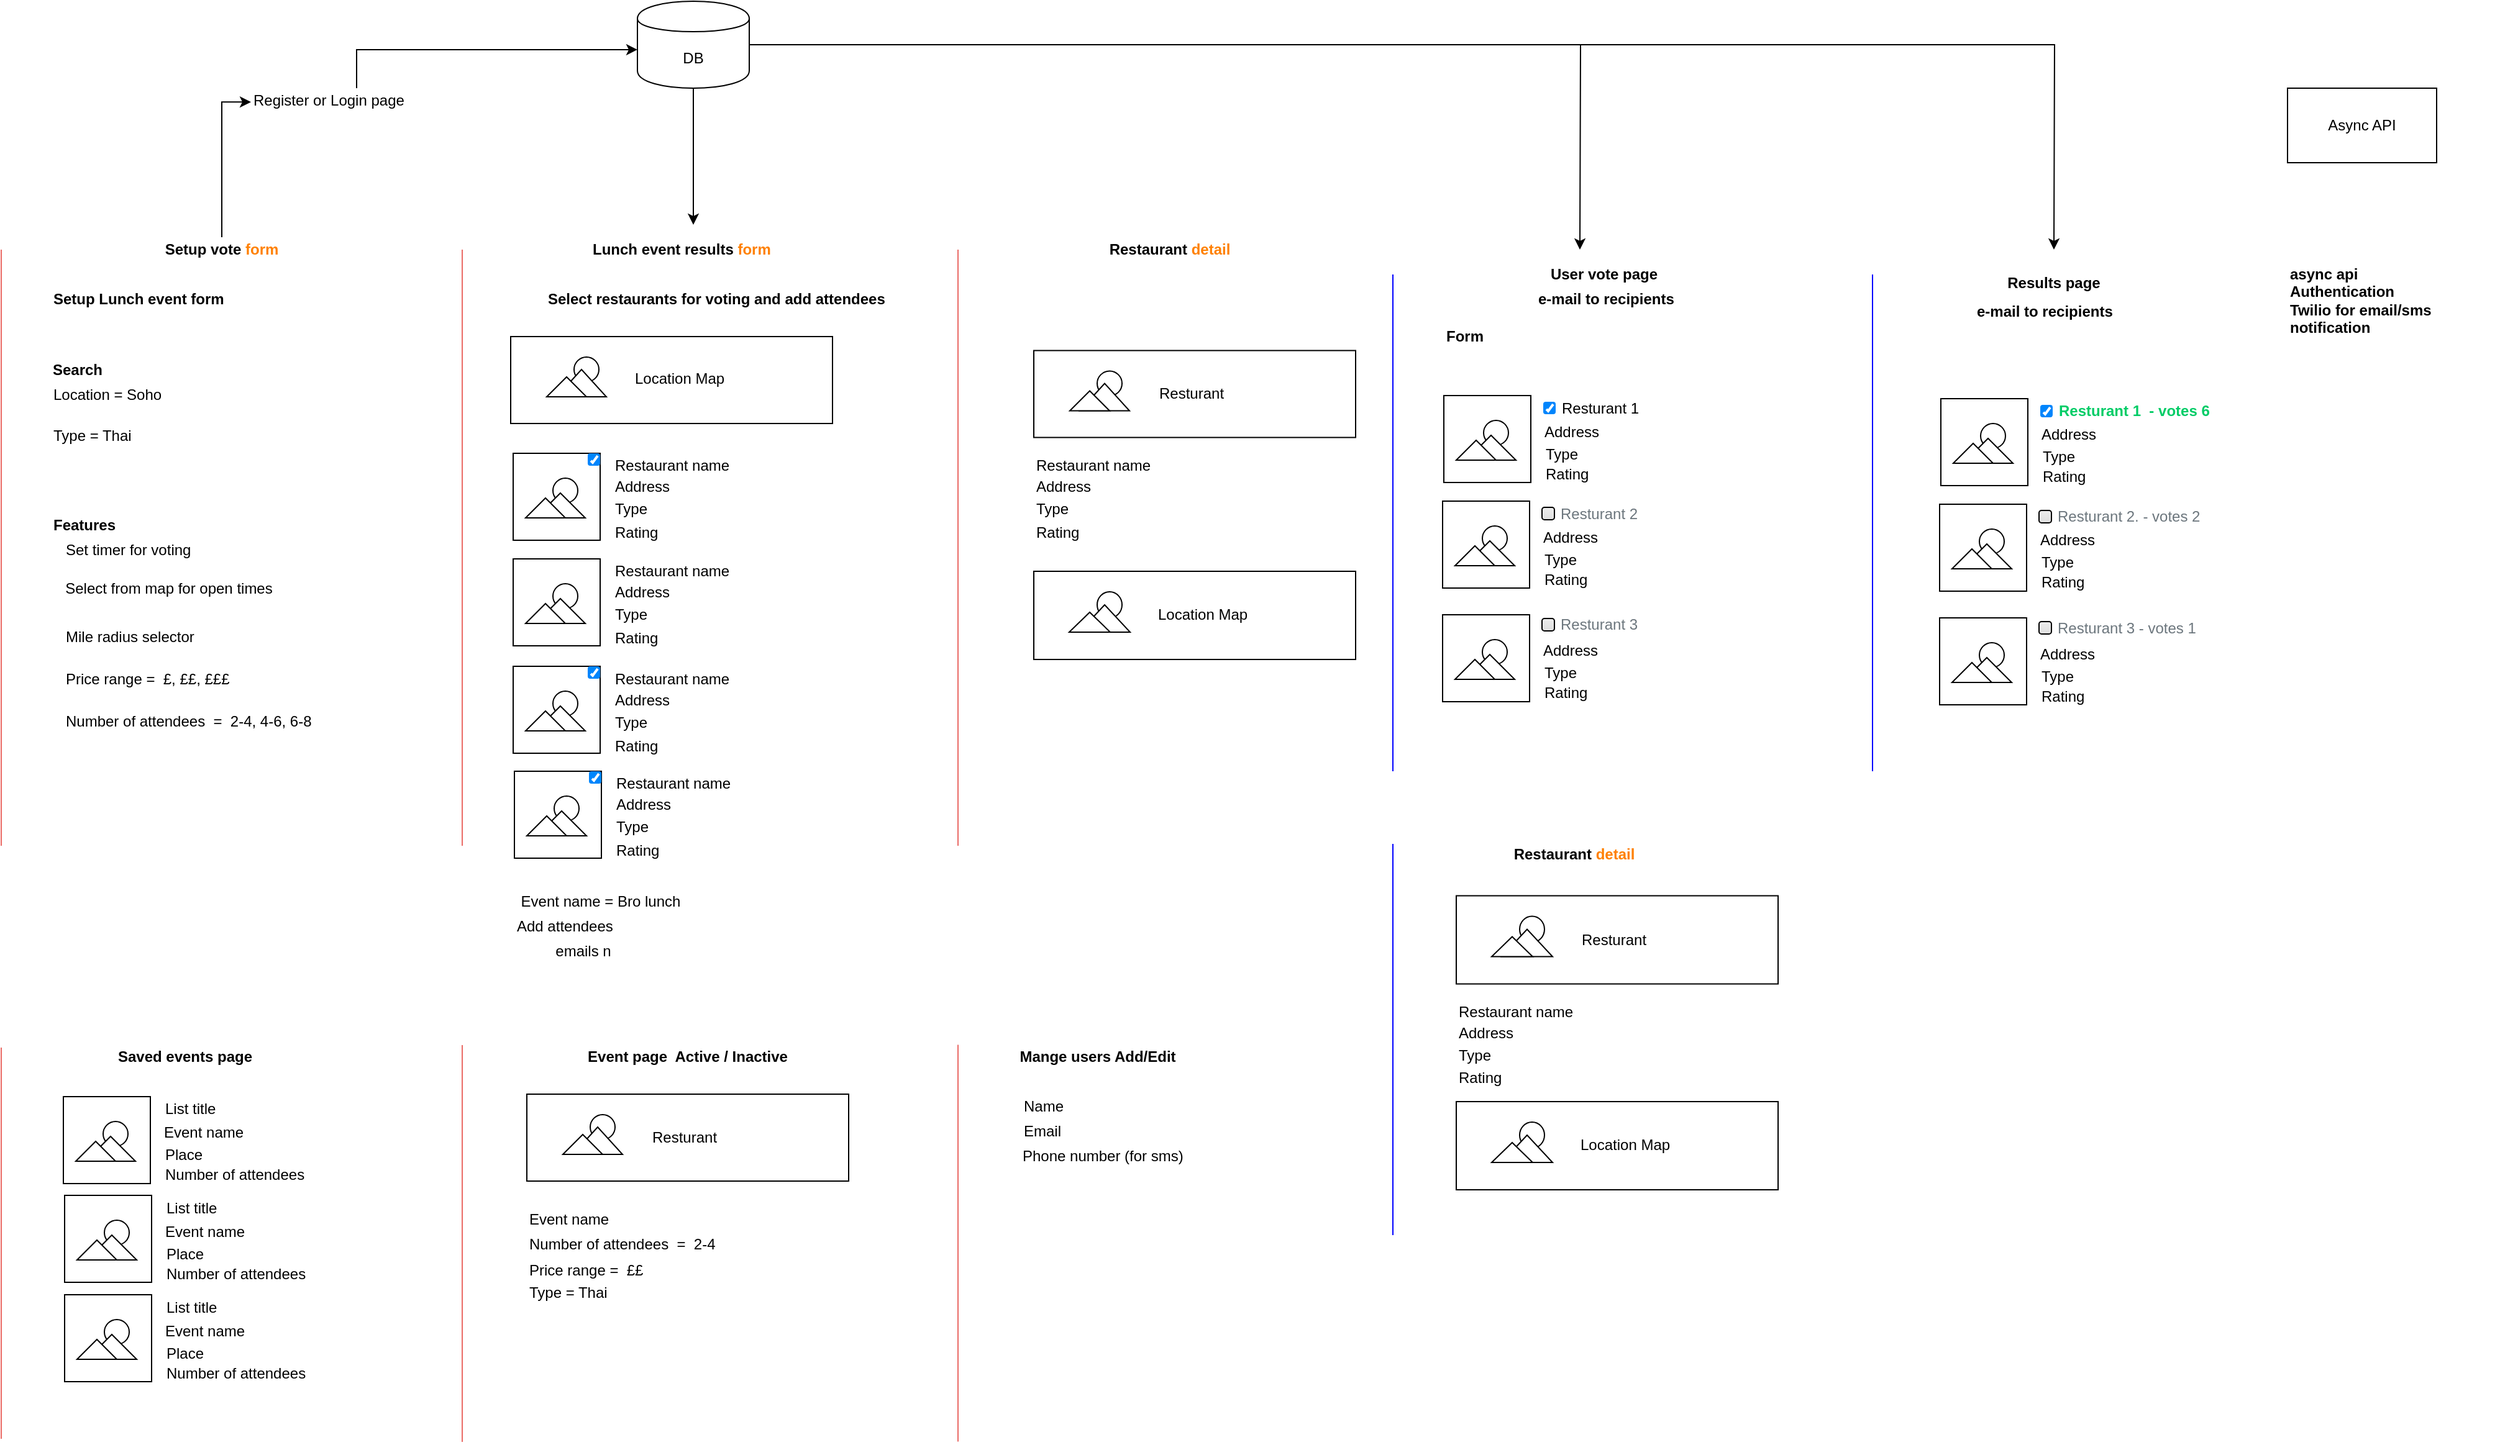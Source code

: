 <mxfile version="14.6.9" type="github">
  <diagram name="Page-1" id="e7e014a7-5840-1c2e-5031-d8a46d1fe8dd">
    <mxGraphModel dx="390" dy="740" grid="1" gridSize="10" guides="1" tooltips="1" connect="1" arrows="1" fold="1" page="1" pageScale="1" pageWidth="900" pageHeight="1600" background="#ffffff" math="0" shadow="0">
      <root>
        <mxCell id="0" />
        <mxCell id="1" parent="0" />
        <mxCell id="Yc24nvuKme1WT67jPDYJ-58" style="edgeStyle=orthogonalEdgeStyle;rounded=0;orthogonalLoop=1;jettySize=auto;html=1;" parent="1" source="xgApULDK-RuyHCCMeM6z-42" edge="1">
          <mxGeometry relative="1" as="geometry">
            <mxPoint x="1350.5" y="320" as="targetPoint" />
          </mxGeometry>
        </mxCell>
        <mxCell id="Yc24nvuKme1WT67jPDYJ-78" style="edgeStyle=orthogonalEdgeStyle;rounded=0;orthogonalLoop=1;jettySize=auto;html=1;exitX=1;exitY=0.5;exitDx=0;exitDy=0;" parent="1" source="xgApULDK-RuyHCCMeM6z-42" edge="1">
          <mxGeometry relative="1" as="geometry">
            <mxPoint x="1732" y="320" as="targetPoint" />
          </mxGeometry>
        </mxCell>
        <mxCell id="PmG2Eo8rH-EeWTTrzyyX-3" style="edgeStyle=orthogonalEdgeStyle;rounded=0;orthogonalLoop=1;jettySize=auto;html=1;" parent="1" source="xgApULDK-RuyHCCMeM6z-42" edge="1">
          <mxGeometry relative="1" as="geometry">
            <mxPoint x="637" y="300" as="targetPoint" />
            <Array as="points">
              <mxPoint x="637" y="250" />
              <mxPoint x="637" y="250" />
            </Array>
          </mxGeometry>
        </mxCell>
        <mxCell id="xgApULDK-RuyHCCMeM6z-42" value="DB" style="shape=cylinder;whiteSpace=wrap;html=1;boundedLbl=1;backgroundOutline=1;" parent="1" vertex="1">
          <mxGeometry x="592" y="120" width="90" height="70" as="geometry" />
        </mxCell>
        <mxCell id="Yc24nvuKme1WT67jPDYJ-59" style="edgeStyle=orthogonalEdgeStyle;rounded=0;orthogonalLoop=1;jettySize=auto;html=1;exitX=0.5;exitY=0;exitDx=0;exitDy=0;entryX=0;entryY=0.557;entryDx=0;entryDy=0;entryPerimeter=0;" parent="1" source="Yc24nvuKme1WT67jPDYJ-124" target="xgApULDK-RuyHCCMeM6z-42" edge="1">
          <mxGeometry relative="1" as="geometry" />
        </mxCell>
        <mxCell id="PXa6PoAHHWMM4-qhzeyB-2" value="Setup vote &lt;font color=&quot;#ff8000&quot;&gt;form&lt;/font&gt;" style="text;html=1;strokeColor=none;fillColor=none;align=center;verticalAlign=middle;whiteSpace=wrap;rounded=0;fontStyle=1" parent="1" vertex="1">
          <mxGeometry x="195" y="310" width="125" height="20" as="geometry" />
        </mxCell>
        <mxCell id="PXa6PoAHHWMM4-qhzeyB-4" value="Select from map for open times" style="text;html=1;strokeColor=none;fillColor=none;align=center;verticalAlign=middle;whiteSpace=wrap;rounded=0;" parent="1" vertex="1">
          <mxGeometry x="120" y="582.75" width="190" height="20" as="geometry" />
        </mxCell>
        <mxCell id="PXa6PoAHHWMM4-qhzeyB-7" value="Set timer for voting&amp;nbsp;" style="text;html=1;strokeColor=none;fillColor=none;align=left;verticalAlign=middle;whiteSpace=wrap;rounded=0;" parent="1" vertex="1">
          <mxGeometry x="130" y="552.25" width="170" height="20" as="geometry" />
        </mxCell>
        <mxCell id="PXa6PoAHHWMM4-qhzeyB-8" value="Mile radius selector" style="text;html=1;strokeColor=none;fillColor=none;align=left;verticalAlign=middle;whiteSpace=wrap;rounded=0;" parent="1" vertex="1">
          <mxGeometry x="130" y="622" width="170" height="20" as="geometry" />
        </mxCell>
        <mxCell id="PXa6PoAHHWMM4-qhzeyB-9" value="Features&amp;nbsp;" style="text;html=1;strokeColor=none;fillColor=none;align=left;verticalAlign=middle;whiteSpace=wrap;rounded=0;fontStyle=1" parent="1" vertex="1">
          <mxGeometry x="120" y="532.25" width="170" height="20" as="geometry" />
        </mxCell>
        <mxCell id="PXa6PoAHHWMM4-qhzeyB-10" value="Location = Soho" style="text;html=1;strokeColor=none;fillColor=none;align=left;verticalAlign=middle;whiteSpace=wrap;rounded=0;" parent="1" vertex="1">
          <mxGeometry x="120" y="427.25" width="170" height="20" as="geometry" />
        </mxCell>
        <mxCell id="PXa6PoAHHWMM4-qhzeyB-11" value="Number of attendees&amp;nbsp;&amp;nbsp;=&amp;nbsp; 2-4, 4-6, 6-8" style="text;html=1;strokeColor=none;fillColor=none;align=left;verticalAlign=middle;whiteSpace=wrap;rounded=0;" parent="1" vertex="1">
          <mxGeometry x="130" y="689.5" width="209" height="20" as="geometry" />
        </mxCell>
        <mxCell id="PXa6PoAHHWMM4-qhzeyB-12" value="Price range =&amp;nbsp; £, ££, £££" style="text;html=1;strokeColor=none;fillColor=none;align=left;verticalAlign=middle;whiteSpace=wrap;rounded=0;" parent="1" vertex="1">
          <mxGeometry x="130" y="655.5" width="190" height="20" as="geometry" />
        </mxCell>
        <mxCell id="PXa6PoAHHWMM4-qhzeyB-13" value="Type = Thai&amp;nbsp;" style="text;html=1;strokeColor=none;fillColor=none;align=left;verticalAlign=middle;whiteSpace=wrap;rounded=0;" parent="1" vertex="1">
          <mxGeometry x="120" y="460" width="190" height="20" as="geometry" />
        </mxCell>
        <mxCell id="PXa6PoAHHWMM4-qhzeyB-18" value="" style="group" parent="1" vertex="1" connectable="0">
          <mxGeometry x="131" y="1061.5" width="48" height="70" as="geometry" />
        </mxCell>
        <mxCell id="PXa6PoAHHWMM4-qhzeyB-20" value="" style="group" parent="PXa6PoAHHWMM4-qhzeyB-18" vertex="1" connectable="0">
          <mxGeometry x="-10" y="-40" width="58" height="110" as="geometry" />
        </mxCell>
        <mxCell id="PXa6PoAHHWMM4-qhzeyB-62" value="" style="group" parent="1" vertex="1" connectable="0">
          <mxGeometry x="131" y="1081.5" width="250" height="73" as="geometry" />
        </mxCell>
        <mxCell id="PXa6PoAHHWMM4-qhzeyB-63" value="" style="whiteSpace=wrap;html=1;aspect=fixed;fontStyle=0" parent="PXa6PoAHHWMM4-qhzeyB-62" vertex="1">
          <mxGeometry width="70" height="70" as="geometry" />
        </mxCell>
        <mxCell id="PXa6PoAHHWMM4-qhzeyB-64" value="List title&amp;nbsp;" style="text;html=1;strokeColor=none;fillColor=none;align=left;verticalAlign=middle;whiteSpace=wrap;rounded=0;" parent="PXa6PoAHHWMM4-qhzeyB-62" vertex="1">
          <mxGeometry x="80" width="170" height="20" as="geometry" />
        </mxCell>
        <mxCell id="PXa6PoAHHWMM4-qhzeyB-65" value="Event name" style="text;html=1;strokeColor=none;fillColor=none;align=left;verticalAlign=middle;whiteSpace=wrap;rounded=0;" parent="PXa6PoAHHWMM4-qhzeyB-62" vertex="1">
          <mxGeometry x="79" y="19" width="170" height="20" as="geometry" />
        </mxCell>
        <mxCell id="PXa6PoAHHWMM4-qhzeyB-66" value="Place" style="text;html=1;strokeColor=none;fillColor=none;align=left;verticalAlign=middle;whiteSpace=wrap;rounded=0;" parent="PXa6PoAHHWMM4-qhzeyB-62" vertex="1">
          <mxGeometry x="80" y="37" width="170" height="20" as="geometry" />
        </mxCell>
        <mxCell id="PXa6PoAHHWMM4-qhzeyB-67" value="Number of attendees&amp;nbsp;" style="text;html=1;strokeColor=none;fillColor=none;align=left;verticalAlign=middle;whiteSpace=wrap;rounded=0;" parent="PXa6PoAHHWMM4-qhzeyB-62" vertex="1">
          <mxGeometry x="80" y="53" width="170" height="20" as="geometry" />
        </mxCell>
        <mxCell id="PXa6PoAHHWMM4-qhzeyB-68" value="" style="group" parent="PXa6PoAHHWMM4-qhzeyB-62" vertex="1" connectable="0">
          <mxGeometry width="70" height="70" as="geometry" />
        </mxCell>
        <mxCell id="PXa6PoAHHWMM4-qhzeyB-69" value="" style="group" parent="PXa6PoAHHWMM4-qhzeyB-68" vertex="1" connectable="0">
          <mxGeometry x="10" y="20" width="48" height="32" as="geometry" />
        </mxCell>
        <mxCell id="PXa6PoAHHWMM4-qhzeyB-70" value="" style="group" parent="PXa6PoAHHWMM4-qhzeyB-69" vertex="1" connectable="0">
          <mxGeometry x="22" width="20" height="20" as="geometry" />
        </mxCell>
        <mxCell id="PXa6PoAHHWMM4-qhzeyB-71" value="" style="ellipse;whiteSpace=wrap;html=1;aspect=fixed;" parent="PXa6PoAHHWMM4-qhzeyB-70" vertex="1">
          <mxGeometry width="20" height="20" as="geometry" />
        </mxCell>
        <mxCell id="PXa6PoAHHWMM4-qhzeyB-72" value="" style="group" parent="PXa6PoAHHWMM4-qhzeyB-69" vertex="1" connectable="0">
          <mxGeometry y="12" width="48" height="20.0" as="geometry" />
        </mxCell>
        <mxCell id="PXa6PoAHHWMM4-qhzeyB-73" value="" style="group" parent="PXa6PoAHHWMM4-qhzeyB-72" vertex="1" connectable="0">
          <mxGeometry width="48" height="20.0" as="geometry" />
        </mxCell>
        <mxCell id="PXa6PoAHHWMM4-qhzeyB-74" value="" style="group" parent="PXa6PoAHHWMM4-qhzeyB-73" vertex="1" connectable="0">
          <mxGeometry width="48" height="20.0" as="geometry" />
        </mxCell>
        <mxCell id="PXa6PoAHHWMM4-qhzeyB-75" value="" style="triangle;whiteSpace=wrap;html=1;rotation=-90;container=1;" parent="PXa6PoAHHWMM4-qhzeyB-74" vertex="1">
          <mxGeometry x="18" y="-10.0" width="20" height="40" as="geometry" />
        </mxCell>
        <mxCell id="PXa6PoAHHWMM4-qhzeyB-76" value="" style="triangle;whiteSpace=wrap;html=1;rotation=-90;" parent="PXa6PoAHHWMM4-qhzeyB-74" vertex="1">
          <mxGeometry x="8" y="-4.0" width="16" height="32" as="geometry" />
        </mxCell>
        <mxCell id="PXa6PoAHHWMM4-qhzeyB-77" value="" style="group" parent="1" vertex="1" connectable="0">
          <mxGeometry x="131" y="1161.5" width="250" height="73" as="geometry" />
        </mxCell>
        <mxCell id="PXa6PoAHHWMM4-qhzeyB-78" value="" style="whiteSpace=wrap;html=1;aspect=fixed;fontStyle=0" parent="PXa6PoAHHWMM4-qhzeyB-77" vertex="1">
          <mxGeometry width="70" height="70" as="geometry" />
        </mxCell>
        <mxCell id="PXa6PoAHHWMM4-qhzeyB-79" value="List title&amp;nbsp;" style="text;html=1;strokeColor=none;fillColor=none;align=left;verticalAlign=middle;whiteSpace=wrap;rounded=0;" parent="PXa6PoAHHWMM4-qhzeyB-77" vertex="1">
          <mxGeometry x="80" width="170" height="20" as="geometry" />
        </mxCell>
        <mxCell id="PXa6PoAHHWMM4-qhzeyB-80" value="Event name" style="text;html=1;strokeColor=none;fillColor=none;align=left;verticalAlign=middle;whiteSpace=wrap;rounded=0;" parent="PXa6PoAHHWMM4-qhzeyB-77" vertex="1">
          <mxGeometry x="79" y="19" width="170" height="20" as="geometry" />
        </mxCell>
        <mxCell id="PXa6PoAHHWMM4-qhzeyB-81" value="Place" style="text;html=1;strokeColor=none;fillColor=none;align=left;verticalAlign=middle;whiteSpace=wrap;rounded=0;" parent="PXa6PoAHHWMM4-qhzeyB-77" vertex="1">
          <mxGeometry x="80" y="37" width="170" height="20" as="geometry" />
        </mxCell>
        <mxCell id="PXa6PoAHHWMM4-qhzeyB-82" value="Number of attendees&amp;nbsp;" style="text;html=1;strokeColor=none;fillColor=none;align=left;verticalAlign=middle;whiteSpace=wrap;rounded=0;" parent="PXa6PoAHHWMM4-qhzeyB-77" vertex="1">
          <mxGeometry x="80" y="53" width="170" height="20" as="geometry" />
        </mxCell>
        <mxCell id="PXa6PoAHHWMM4-qhzeyB-83" value="" style="group" parent="PXa6PoAHHWMM4-qhzeyB-77" vertex="1" connectable="0">
          <mxGeometry width="70" height="70" as="geometry" />
        </mxCell>
        <mxCell id="PXa6PoAHHWMM4-qhzeyB-84" value="" style="group" parent="PXa6PoAHHWMM4-qhzeyB-83" vertex="1" connectable="0">
          <mxGeometry x="10" y="20" width="48" height="32" as="geometry" />
        </mxCell>
        <mxCell id="PXa6PoAHHWMM4-qhzeyB-85" value="" style="group" parent="PXa6PoAHHWMM4-qhzeyB-84" vertex="1" connectable="0">
          <mxGeometry x="22" width="20" height="20" as="geometry" />
        </mxCell>
        <mxCell id="PXa6PoAHHWMM4-qhzeyB-86" value="" style="ellipse;whiteSpace=wrap;html=1;aspect=fixed;" parent="PXa6PoAHHWMM4-qhzeyB-85" vertex="1">
          <mxGeometry width="20" height="20" as="geometry" />
        </mxCell>
        <mxCell id="PXa6PoAHHWMM4-qhzeyB-87" value="" style="group" parent="PXa6PoAHHWMM4-qhzeyB-84" vertex="1" connectable="0">
          <mxGeometry y="12" width="48" height="20.0" as="geometry" />
        </mxCell>
        <mxCell id="PXa6PoAHHWMM4-qhzeyB-88" value="" style="group" parent="PXa6PoAHHWMM4-qhzeyB-87" vertex="1" connectable="0">
          <mxGeometry width="48" height="20.0" as="geometry" />
        </mxCell>
        <mxCell id="PXa6PoAHHWMM4-qhzeyB-89" value="" style="group" parent="PXa6PoAHHWMM4-qhzeyB-88" vertex="1" connectable="0">
          <mxGeometry width="48" height="20.0" as="geometry" />
        </mxCell>
        <mxCell id="PXa6PoAHHWMM4-qhzeyB-90" value="" style="triangle;whiteSpace=wrap;html=1;rotation=-90;container=1;" parent="PXa6PoAHHWMM4-qhzeyB-89" vertex="1">
          <mxGeometry x="18" y="-10.0" width="20" height="40" as="geometry" />
        </mxCell>
        <mxCell id="PXa6PoAHHWMM4-qhzeyB-91" value="" style="triangle;whiteSpace=wrap;html=1;rotation=-90;" parent="PXa6PoAHHWMM4-qhzeyB-89" vertex="1">
          <mxGeometry x="8" y="-4.0" width="16" height="32" as="geometry" />
        </mxCell>
        <mxCell id="PXa6PoAHHWMM4-qhzeyB-92" value="" style="endArrow=none;html=1;strokeColor=#EA6B66;" parent="1" edge="1">
          <mxGeometry width="50" height="50" relative="1" as="geometry">
            <mxPoint x="80" y="1277.5" as="sourcePoint" />
            <mxPoint x="80" y="962.5" as="targetPoint" />
          </mxGeometry>
        </mxCell>
        <mxCell id="PXa6PoAHHWMM4-qhzeyB-93" value="Saved events page" style="text;html=1;strokeColor=none;fillColor=none;align=center;verticalAlign=middle;whiteSpace=wrap;rounded=0;fontStyle=1" parent="1" vertex="1">
          <mxGeometry x="171" y="960" width="113.5" height="20" as="geometry" />
        </mxCell>
        <mxCell id="Yc24nvuKme1WT67jPDYJ-49" value="Results page" style="text;html=1;strokeColor=none;fillColor=none;align=center;verticalAlign=middle;whiteSpace=wrap;rounded=0;fontStyle=1" parent="1" vertex="1">
          <mxGeometry x="1676.5" y="340" width="110" height="13" as="geometry" />
        </mxCell>
        <mxCell id="Yc24nvuKme1WT67jPDYJ-63" value="" style="endArrow=none;html=1;strokeColor=#EA6B66;" parent="1" edge="1">
          <mxGeometry width="50" height="50" relative="1" as="geometry">
            <mxPoint x="850" y="800" as="sourcePoint" />
            <mxPoint x="850" y="320" as="targetPoint" />
          </mxGeometry>
        </mxCell>
        <mxCell id="Yc24nvuKme1WT67jPDYJ-64" value="Restaurant&lt;font color=&quot;#ff8000&quot;&gt;&amp;nbsp;detail&lt;/font&gt;" style="text;html=1;strokeColor=none;fillColor=none;align=center;verticalAlign=middle;whiteSpace=wrap;rounded=0;fontStyle=1" parent="1" vertex="1">
          <mxGeometry x="931" y="310.0" width="179" height="20" as="geometry" />
        </mxCell>
        <mxCell id="Yc24nvuKme1WT67jPDYJ-84" value="e-mail to recipients" style="text;html=1;strokeColor=none;fillColor=none;align=left;verticalAlign=middle;whiteSpace=wrap;rounded=0;fontStyle=1" parent="1" vertex="1">
          <mxGeometry x="1668" y="330" width="127" height="80" as="geometry" />
        </mxCell>
        <mxCell id="Yc24nvuKme1WT67jPDYJ-87" value="Setup Lunch event form" style="text;html=1;strokeColor=none;fillColor=none;align=left;verticalAlign=middle;whiteSpace=wrap;rounded=0;fontStyle=1" parent="1" vertex="1">
          <mxGeometry x="120" y="350" width="170" height="20" as="geometry" />
        </mxCell>
        <mxCell id="Yc24nvuKme1WT67jPDYJ-89" value="User vote page" style="text;html=1;strokeColor=none;fillColor=none;align=center;verticalAlign=middle;whiteSpace=wrap;rounded=0;fontStyle=1" parent="1" vertex="1">
          <mxGeometry x="1315" y="330" width="110" height="20" as="geometry" />
        </mxCell>
        <mxCell id="Yc24nvuKme1WT67jPDYJ-98" value="Form" style="text;html=1;strokeColor=none;fillColor=none;align=left;verticalAlign=middle;whiteSpace=wrap;rounded=0;fontStyle=1" parent="1" vertex="1">
          <mxGeometry x="1241" y="380" width="170" height="20" as="geometry" />
        </mxCell>
        <mxCell id="PXa6PoAHHWMM4-qhzeyB-1" value="" style="endArrow=none;html=1;strokeColor=#EA6B66;" parent="1" edge="1">
          <mxGeometry width="50" height="50" relative="1" as="geometry">
            <mxPoint x="80" y="800" as="sourcePoint" />
            <mxPoint x="80" y="320" as="targetPoint" />
          </mxGeometry>
        </mxCell>
        <mxCell id="Yc24nvuKme1WT67jPDYJ-48" value="" style="endArrow=none;html=1;strokeColor=#0000FF;" parent="1" edge="1">
          <mxGeometry width="50" height="50" relative="1" as="geometry">
            <mxPoint x="1586" y="740" as="sourcePoint" />
            <mxPoint x="1586" y="340" as="targetPoint" />
          </mxGeometry>
        </mxCell>
        <mxCell id="Yc24nvuKme1WT67jPDYJ-88" value="" style="endArrow=none;html=1;strokeColor=#0000FF;" parent="1" edge="1">
          <mxGeometry width="50" height="50" relative="1" as="geometry">
            <mxPoint x="1200" y="740" as="sourcePoint" />
            <mxPoint x="1200" y="340" as="targetPoint" />
          </mxGeometry>
        </mxCell>
        <mxCell id="Yc24nvuKme1WT67jPDYJ-123" value="e-mail to recipients" style="text;html=1;strokeColor=none;fillColor=none;align=left;verticalAlign=middle;whiteSpace=wrap;rounded=0;fontStyle=1" parent="1" vertex="1">
          <mxGeometry x="1315" y="350" width="170" height="20" as="geometry" />
        </mxCell>
        <mxCell id="Yc24nvuKme1WT67jPDYJ-124" value="Register or Login page" style="text;html=1;strokeColor=none;fillColor=none;align=left;verticalAlign=middle;whiteSpace=wrap;rounded=0;" parent="1" vertex="1">
          <mxGeometry x="281" y="190" width="170" height="20" as="geometry" />
        </mxCell>
        <mxCell id="Yc24nvuKme1WT67jPDYJ-126" style="edgeStyle=orthogonalEdgeStyle;rounded=0;orthogonalLoop=1;jettySize=auto;html=1;exitX=0.5;exitY=0;exitDx=0;exitDy=0;entryX=0;entryY=0.557;entryDx=0;entryDy=0;entryPerimeter=0;" parent="1" source="PXa6PoAHHWMM4-qhzeyB-2" target="Yc24nvuKme1WT67jPDYJ-124" edge="1">
          <mxGeometry relative="1" as="geometry">
            <mxPoint x="250" y="310" as="sourcePoint" />
            <mxPoint x="545.5" y="148.99" as="targetPoint" />
          </mxGeometry>
        </mxCell>
        <mxCell id="Yc24nvuKme1WT67jPDYJ-129" value="" style="group" parent="1" vertex="1" connectable="0">
          <mxGeometry x="1241" y="437.5" width="250" height="73" as="geometry" />
        </mxCell>
        <mxCell id="PXa6PoAHHWMM4-qhzeyB-61" value="" style="group" parent="Yc24nvuKme1WT67jPDYJ-129" vertex="1" connectable="0">
          <mxGeometry width="250" height="73" as="geometry" />
        </mxCell>
        <mxCell id="PXa6PoAHHWMM4-qhzeyB-14" value="" style="whiteSpace=wrap;html=1;aspect=fixed;fontStyle=0" parent="PXa6PoAHHWMM4-qhzeyB-61" vertex="1">
          <mxGeometry width="70" height="70" as="geometry" />
        </mxCell>
        <mxCell id="PXa6PoAHHWMM4-qhzeyB-57" value="Address&amp;nbsp;" style="text;html=1;strokeColor=none;fillColor=none;align=left;verticalAlign=middle;whiteSpace=wrap;rounded=0;" parent="PXa6PoAHHWMM4-qhzeyB-61" vertex="1">
          <mxGeometry x="79" y="19" width="170" height="20" as="geometry" />
        </mxCell>
        <mxCell id="PXa6PoAHHWMM4-qhzeyB-58" value="Type" style="text;html=1;strokeColor=none;fillColor=none;align=left;verticalAlign=middle;whiteSpace=wrap;rounded=0;" parent="PXa6PoAHHWMM4-qhzeyB-61" vertex="1">
          <mxGeometry x="80" y="37" width="170" height="20" as="geometry" />
        </mxCell>
        <mxCell id="PXa6PoAHHWMM4-qhzeyB-59" value="&lt;span style=&quot;white-space: nowrap&quot;&gt;Rating&lt;/span&gt;" style="text;html=1;strokeColor=none;fillColor=none;align=left;verticalAlign=middle;whiteSpace=wrap;rounded=0;" parent="PXa6PoAHHWMM4-qhzeyB-61" vertex="1">
          <mxGeometry x="80" y="53" width="170" height="20" as="geometry" />
        </mxCell>
        <mxCell id="PXa6PoAHHWMM4-qhzeyB-60" value="" style="group" parent="PXa6PoAHHWMM4-qhzeyB-61" vertex="1" connectable="0">
          <mxGeometry width="70" height="70" as="geometry" />
        </mxCell>
        <mxCell id="PXa6PoAHHWMM4-qhzeyB-39" value="" style="group" parent="PXa6PoAHHWMM4-qhzeyB-60" vertex="1" connectable="0">
          <mxGeometry x="10" y="20" width="48" height="32" as="geometry" />
        </mxCell>
        <mxCell id="PXa6PoAHHWMM4-qhzeyB-36" value="" style="group" parent="PXa6PoAHHWMM4-qhzeyB-39" vertex="1" connectable="0">
          <mxGeometry x="22" width="20" height="20" as="geometry" />
        </mxCell>
        <mxCell id="PXa6PoAHHWMM4-qhzeyB-37" value="" style="ellipse;whiteSpace=wrap;html=1;aspect=fixed;" parent="PXa6PoAHHWMM4-qhzeyB-36" vertex="1">
          <mxGeometry width="20" height="20" as="geometry" />
        </mxCell>
        <mxCell id="PXa6PoAHHWMM4-qhzeyB-31" value="" style="group" parent="PXa6PoAHHWMM4-qhzeyB-39" vertex="1" connectable="0">
          <mxGeometry y="12" width="48" height="20.0" as="geometry" />
        </mxCell>
        <mxCell id="PXa6PoAHHWMM4-qhzeyB-32" value="" style="group" parent="PXa6PoAHHWMM4-qhzeyB-31" vertex="1" connectable="0">
          <mxGeometry width="48" height="20.0" as="geometry" />
        </mxCell>
        <mxCell id="PXa6PoAHHWMM4-qhzeyB-33" value="" style="group" parent="PXa6PoAHHWMM4-qhzeyB-32" vertex="1" connectable="0">
          <mxGeometry width="48" height="20.0" as="geometry" />
        </mxCell>
        <mxCell id="PXa6PoAHHWMM4-qhzeyB-34" value="" style="triangle;whiteSpace=wrap;html=1;rotation=-90;container=1;" parent="PXa6PoAHHWMM4-qhzeyB-33" vertex="1">
          <mxGeometry x="18" y="-10.0" width="20" height="40" as="geometry" />
        </mxCell>
        <mxCell id="PXa6PoAHHWMM4-qhzeyB-35" value="" style="triangle;whiteSpace=wrap;html=1;rotation=-90;" parent="PXa6PoAHHWMM4-qhzeyB-33" vertex="1">
          <mxGeometry x="8" y="-4.0" width="16" height="32" as="geometry" />
        </mxCell>
        <mxCell id="Yc24nvuKme1WT67jPDYJ-199" value="Resturant 1&amp;nbsp;" style="html=1;shadow=0;dashed=0;shape=mxgraph.bootstrap.checkbox2;labelPosition=right;verticalLabelPosition=middle;align=left;verticalAlign=middle;gradientColor=#DEDEDE;fillColor=#EDEDED;checked=1;spacing=5;checkedFill=#0085FC;checkedStroke=#ffffff;" parent="PXa6PoAHHWMM4-qhzeyB-61" vertex="1">
          <mxGeometry x="80" y="5" width="10" height="10" as="geometry" />
        </mxCell>
        <mxCell id="Yc24nvuKme1WT67jPDYJ-130" value="" style="group" parent="1" vertex="1" connectable="0">
          <mxGeometry x="130" y="1002" width="250" height="73" as="geometry" />
        </mxCell>
        <mxCell id="Yc24nvuKme1WT67jPDYJ-131" value="" style="group" parent="Yc24nvuKme1WT67jPDYJ-130" vertex="1" connectable="0">
          <mxGeometry width="250" height="73" as="geometry" />
        </mxCell>
        <mxCell id="Yc24nvuKme1WT67jPDYJ-132" value="" style="whiteSpace=wrap;html=1;aspect=fixed;fontStyle=0" parent="Yc24nvuKme1WT67jPDYJ-131" vertex="1">
          <mxGeometry width="70" height="70" as="geometry" />
        </mxCell>
        <mxCell id="Yc24nvuKme1WT67jPDYJ-133" value="List title&amp;nbsp;" style="text;html=1;strokeColor=none;fillColor=none;align=left;verticalAlign=middle;whiteSpace=wrap;rounded=0;" parent="Yc24nvuKme1WT67jPDYJ-131" vertex="1">
          <mxGeometry x="80" width="170" height="20" as="geometry" />
        </mxCell>
        <mxCell id="Yc24nvuKme1WT67jPDYJ-134" value="Event name" style="text;html=1;strokeColor=none;fillColor=none;align=left;verticalAlign=middle;whiteSpace=wrap;rounded=0;" parent="Yc24nvuKme1WT67jPDYJ-131" vertex="1">
          <mxGeometry x="79" y="19" width="170" height="20" as="geometry" />
        </mxCell>
        <mxCell id="Yc24nvuKme1WT67jPDYJ-135" value="Place" style="text;html=1;strokeColor=none;fillColor=none;align=left;verticalAlign=middle;whiteSpace=wrap;rounded=0;" parent="Yc24nvuKme1WT67jPDYJ-131" vertex="1">
          <mxGeometry x="80" y="37" width="170" height="20" as="geometry" />
        </mxCell>
        <mxCell id="Yc24nvuKme1WT67jPDYJ-136" value="Number of attendees&amp;nbsp;" style="text;html=1;strokeColor=none;fillColor=none;align=left;verticalAlign=middle;whiteSpace=wrap;rounded=0;" parent="Yc24nvuKme1WT67jPDYJ-131" vertex="1">
          <mxGeometry x="80" y="53" width="170" height="20" as="geometry" />
        </mxCell>
        <mxCell id="Yc24nvuKme1WT67jPDYJ-137" value="" style="group" parent="Yc24nvuKme1WT67jPDYJ-131" vertex="1" connectable="0">
          <mxGeometry width="70" height="70" as="geometry" />
        </mxCell>
        <mxCell id="Yc24nvuKme1WT67jPDYJ-138" value="" style="group" parent="Yc24nvuKme1WT67jPDYJ-137" vertex="1" connectable="0">
          <mxGeometry x="10" y="20" width="48" height="32" as="geometry" />
        </mxCell>
        <mxCell id="Yc24nvuKme1WT67jPDYJ-139" value="" style="group" parent="Yc24nvuKme1WT67jPDYJ-138" vertex="1" connectable="0">
          <mxGeometry x="22" width="20" height="20" as="geometry" />
        </mxCell>
        <mxCell id="Yc24nvuKme1WT67jPDYJ-140" value="" style="ellipse;whiteSpace=wrap;html=1;aspect=fixed;" parent="Yc24nvuKme1WT67jPDYJ-139" vertex="1">
          <mxGeometry width="20" height="20" as="geometry" />
        </mxCell>
        <mxCell id="Yc24nvuKme1WT67jPDYJ-141" value="" style="group" parent="Yc24nvuKme1WT67jPDYJ-138" vertex="1" connectable="0">
          <mxGeometry y="12" width="48" height="20.0" as="geometry" />
        </mxCell>
        <mxCell id="Yc24nvuKme1WT67jPDYJ-142" value="" style="group" parent="Yc24nvuKme1WT67jPDYJ-141" vertex="1" connectable="0">
          <mxGeometry width="48" height="20.0" as="geometry" />
        </mxCell>
        <mxCell id="Yc24nvuKme1WT67jPDYJ-143" value="" style="group" parent="Yc24nvuKme1WT67jPDYJ-142" vertex="1" connectable="0">
          <mxGeometry width="48" height="20.0" as="geometry" />
        </mxCell>
        <mxCell id="Yc24nvuKme1WT67jPDYJ-144" value="" style="triangle;whiteSpace=wrap;html=1;rotation=-90;container=1;" parent="Yc24nvuKme1WT67jPDYJ-143" vertex="1">
          <mxGeometry x="18" y="-10.0" width="20" height="40" as="geometry" />
        </mxCell>
        <mxCell id="Yc24nvuKme1WT67jPDYJ-145" value="" style="triangle;whiteSpace=wrap;html=1;rotation=-90;" parent="Yc24nvuKme1WT67jPDYJ-143" vertex="1">
          <mxGeometry x="8" y="-4.0" width="16" height="32" as="geometry" />
        </mxCell>
        <mxCell id="Yc24nvuKme1WT67jPDYJ-147" value="" style="group" parent="1" vertex="1" connectable="0">
          <mxGeometry x="1240" y="522.5" width="250" height="73" as="geometry" />
        </mxCell>
        <mxCell id="Yc24nvuKme1WT67jPDYJ-148" value="" style="group" parent="Yc24nvuKme1WT67jPDYJ-147" vertex="1" connectable="0">
          <mxGeometry width="250" height="73" as="geometry" />
        </mxCell>
        <mxCell id="Yc24nvuKme1WT67jPDYJ-149" value="" style="whiteSpace=wrap;html=1;aspect=fixed;fontStyle=0" parent="Yc24nvuKme1WT67jPDYJ-148" vertex="1">
          <mxGeometry width="70" height="70" as="geometry" />
        </mxCell>
        <mxCell id="Yc24nvuKme1WT67jPDYJ-151" value="Address&amp;nbsp;" style="text;html=1;strokeColor=none;fillColor=none;align=left;verticalAlign=middle;whiteSpace=wrap;rounded=0;" parent="Yc24nvuKme1WT67jPDYJ-148" vertex="1">
          <mxGeometry x="79" y="19" width="170" height="20" as="geometry" />
        </mxCell>
        <mxCell id="Yc24nvuKme1WT67jPDYJ-152" value="Type" style="text;html=1;strokeColor=none;fillColor=none;align=left;verticalAlign=middle;whiteSpace=wrap;rounded=0;" parent="Yc24nvuKme1WT67jPDYJ-148" vertex="1">
          <mxGeometry x="80" y="37" width="170" height="20" as="geometry" />
        </mxCell>
        <mxCell id="Yc24nvuKme1WT67jPDYJ-153" value="&lt;span style=&quot;white-space: nowrap&quot;&gt;Rating&lt;/span&gt;" style="text;html=1;strokeColor=none;fillColor=none;align=left;verticalAlign=middle;whiteSpace=wrap;rounded=0;" parent="Yc24nvuKme1WT67jPDYJ-148" vertex="1">
          <mxGeometry x="80" y="53" width="170" height="20" as="geometry" />
        </mxCell>
        <mxCell id="Yc24nvuKme1WT67jPDYJ-154" value="" style="group" parent="Yc24nvuKme1WT67jPDYJ-148" vertex="1" connectable="0">
          <mxGeometry width="70" height="70" as="geometry" />
        </mxCell>
        <mxCell id="Yc24nvuKme1WT67jPDYJ-155" value="" style="group" parent="Yc24nvuKme1WT67jPDYJ-154" vertex="1" connectable="0">
          <mxGeometry x="10" y="20" width="48" height="32" as="geometry" />
        </mxCell>
        <mxCell id="Yc24nvuKme1WT67jPDYJ-156" value="" style="group" parent="Yc24nvuKme1WT67jPDYJ-155" vertex="1" connectable="0">
          <mxGeometry x="22" width="20" height="20" as="geometry" />
        </mxCell>
        <mxCell id="Yc24nvuKme1WT67jPDYJ-157" value="" style="ellipse;whiteSpace=wrap;html=1;aspect=fixed;" parent="Yc24nvuKme1WT67jPDYJ-156" vertex="1">
          <mxGeometry width="20" height="20" as="geometry" />
        </mxCell>
        <mxCell id="Yc24nvuKme1WT67jPDYJ-158" value="" style="group" parent="Yc24nvuKme1WT67jPDYJ-155" vertex="1" connectable="0">
          <mxGeometry y="12" width="48" height="20.0" as="geometry" />
        </mxCell>
        <mxCell id="Yc24nvuKme1WT67jPDYJ-159" value="" style="group" parent="Yc24nvuKme1WT67jPDYJ-158" vertex="1" connectable="0">
          <mxGeometry width="48" height="20.0" as="geometry" />
        </mxCell>
        <mxCell id="Yc24nvuKme1WT67jPDYJ-160" value="" style="group" parent="Yc24nvuKme1WT67jPDYJ-159" vertex="1" connectable="0">
          <mxGeometry width="48" height="20.0" as="geometry" />
        </mxCell>
        <mxCell id="Yc24nvuKme1WT67jPDYJ-161" value="" style="triangle;whiteSpace=wrap;html=1;rotation=-90;container=1;" parent="Yc24nvuKme1WT67jPDYJ-160" vertex="1">
          <mxGeometry x="18" y="-10.0" width="20" height="40" as="geometry" />
        </mxCell>
        <mxCell id="Yc24nvuKme1WT67jPDYJ-162" value="" style="triangle;whiteSpace=wrap;html=1;rotation=-90;" parent="Yc24nvuKme1WT67jPDYJ-160" vertex="1">
          <mxGeometry x="8" y="-4.0" width="16" height="32" as="geometry" />
        </mxCell>
        <mxCell id="Yc24nvuKme1WT67jPDYJ-116" value="Resturant 2" style="html=1;shadow=0;dashed=0;shape=mxgraph.bootstrap.checkbox2;labelPosition=right;verticalLabelPosition=middle;align=left;verticalAlign=middle;gradientColor=#DEDEDE;fillColor=#EDEDED;checked=0;spacing=5;fontColor=#6C767D;checkedFill=#0085FC;checkedStroke=#ffffff;" parent="Yc24nvuKme1WT67jPDYJ-148" vertex="1">
          <mxGeometry x="80" y="5" width="10" height="10" as="geometry" />
        </mxCell>
        <mxCell id="Yc24nvuKme1WT67jPDYJ-182" value="" style="group" parent="1" vertex="1" connectable="0">
          <mxGeometry x="1240" y="614" width="250" height="73" as="geometry" />
        </mxCell>
        <mxCell id="Yc24nvuKme1WT67jPDYJ-183" value="" style="group" parent="Yc24nvuKme1WT67jPDYJ-182" vertex="1" connectable="0">
          <mxGeometry width="250" height="73" as="geometry" />
        </mxCell>
        <mxCell id="Yc24nvuKme1WT67jPDYJ-184" value="" style="whiteSpace=wrap;html=1;aspect=fixed;fontStyle=0" parent="Yc24nvuKme1WT67jPDYJ-183" vertex="1">
          <mxGeometry width="70" height="70" as="geometry" />
        </mxCell>
        <mxCell id="Yc24nvuKme1WT67jPDYJ-186" value="Address&amp;nbsp;" style="text;html=1;strokeColor=none;fillColor=none;align=left;verticalAlign=middle;whiteSpace=wrap;rounded=0;" parent="Yc24nvuKme1WT67jPDYJ-183" vertex="1">
          <mxGeometry x="79" y="19" width="170" height="20" as="geometry" />
        </mxCell>
        <mxCell id="Yc24nvuKme1WT67jPDYJ-187" value="Type" style="text;html=1;strokeColor=none;fillColor=none;align=left;verticalAlign=middle;whiteSpace=wrap;rounded=0;" parent="Yc24nvuKme1WT67jPDYJ-183" vertex="1">
          <mxGeometry x="80" y="37" width="170" height="20" as="geometry" />
        </mxCell>
        <mxCell id="Yc24nvuKme1WT67jPDYJ-188" value="&lt;span style=&quot;white-space: nowrap&quot;&gt;Rating&lt;/span&gt;" style="text;html=1;strokeColor=none;fillColor=none;align=left;verticalAlign=middle;whiteSpace=wrap;rounded=0;" parent="Yc24nvuKme1WT67jPDYJ-183" vertex="1">
          <mxGeometry x="80" y="53" width="170" height="20" as="geometry" />
        </mxCell>
        <mxCell id="Yc24nvuKme1WT67jPDYJ-189" value="" style="group" parent="Yc24nvuKme1WT67jPDYJ-183" vertex="1" connectable="0">
          <mxGeometry width="70" height="70" as="geometry" />
        </mxCell>
        <mxCell id="Yc24nvuKme1WT67jPDYJ-190" value="" style="group" parent="Yc24nvuKme1WT67jPDYJ-189" vertex="1" connectable="0">
          <mxGeometry x="10" y="20" width="48" height="32" as="geometry" />
        </mxCell>
        <mxCell id="Yc24nvuKme1WT67jPDYJ-191" value="" style="group" parent="Yc24nvuKme1WT67jPDYJ-190" vertex="1" connectable="0">
          <mxGeometry x="22" width="20" height="20" as="geometry" />
        </mxCell>
        <mxCell id="Yc24nvuKme1WT67jPDYJ-192" value="" style="ellipse;whiteSpace=wrap;html=1;aspect=fixed;" parent="Yc24nvuKme1WT67jPDYJ-191" vertex="1">
          <mxGeometry width="20" height="20" as="geometry" />
        </mxCell>
        <mxCell id="Yc24nvuKme1WT67jPDYJ-193" value="" style="group" parent="Yc24nvuKme1WT67jPDYJ-190" vertex="1" connectable="0">
          <mxGeometry y="12" width="48" height="20.0" as="geometry" />
        </mxCell>
        <mxCell id="Yc24nvuKme1WT67jPDYJ-194" value="" style="group" parent="Yc24nvuKme1WT67jPDYJ-193" vertex="1" connectable="0">
          <mxGeometry width="48" height="20.0" as="geometry" />
        </mxCell>
        <mxCell id="Yc24nvuKme1WT67jPDYJ-195" value="" style="group" parent="Yc24nvuKme1WT67jPDYJ-194" vertex="1" connectable="0">
          <mxGeometry width="48" height="20.0" as="geometry" />
        </mxCell>
        <mxCell id="Yc24nvuKme1WT67jPDYJ-196" value="" style="triangle;whiteSpace=wrap;html=1;rotation=-90;container=1;" parent="Yc24nvuKme1WT67jPDYJ-195" vertex="1">
          <mxGeometry x="18" y="-10.0" width="20" height="40" as="geometry" />
        </mxCell>
        <mxCell id="Yc24nvuKme1WT67jPDYJ-197" value="" style="triangle;whiteSpace=wrap;html=1;rotation=-90;" parent="Yc24nvuKme1WT67jPDYJ-195" vertex="1">
          <mxGeometry x="8" y="-4.0" width="16" height="32" as="geometry" />
        </mxCell>
        <mxCell id="Yc24nvuKme1WT67jPDYJ-112" value="Resturant 3" style="html=1;shadow=0;dashed=0;shape=mxgraph.bootstrap.checkbox2;labelPosition=right;verticalLabelPosition=middle;align=left;verticalAlign=middle;gradientColor=#DEDEDE;fillColor=#EDEDED;checked=0;spacing=5;fontColor=#6C767D;checkedFill=#0085FC;checkedStroke=#ffffff;" parent="Yc24nvuKme1WT67jPDYJ-183" vertex="1">
          <mxGeometry x="80" y="3" width="10" height="10" as="geometry" />
        </mxCell>
        <mxCell id="Yc24nvuKme1WT67jPDYJ-207" value="" style="endArrow=none;html=1;strokeColor=#0000FF;" parent="1" edge="1">
          <mxGeometry width="50" height="50" relative="1" as="geometry">
            <mxPoint x="1200" y="1113.5" as="sourcePoint" />
            <mxPoint x="1200" y="798.5" as="targetPoint" />
          </mxGeometry>
        </mxCell>
        <mxCell id="Yc24nvuKme1WT67jPDYJ-208" value="Restaurant&lt;font color=&quot;#ff8000&quot;&gt;&amp;nbsp;detail&lt;/font&gt;" style="text;html=1;strokeColor=none;fillColor=none;align=center;verticalAlign=middle;whiteSpace=wrap;rounded=0;fontStyle=1" parent="1" vertex="1">
          <mxGeometry x="1291" y="796" width="110" height="21" as="geometry" />
        </mxCell>
        <mxCell id="Ip9j3O-xKe9FRdHCMGWj-61" value="Lunch event results&amp;nbsp;&lt;font color=&quot;#ff8000&quot;&gt;form&lt;/font&gt;" style="text;html=1;strokeColor=none;fillColor=none;align=left;verticalAlign=middle;whiteSpace=wrap;rounded=0;fontStyle=1" parent="1" vertex="1">
          <mxGeometry x="553.5" y="310.0" width="156.5" height="20" as="geometry" />
        </mxCell>
        <mxCell id="Ip9j3O-xKe9FRdHCMGWj-62" value="" style="endArrow=none;html=1;strokeColor=#EA6B66;" parent="1" edge="1">
          <mxGeometry width="50" height="50" relative="1" as="geometry">
            <mxPoint x="451" y="800" as="sourcePoint" />
            <mxPoint x="451" y="320" as="targetPoint" />
          </mxGeometry>
        </mxCell>
        <mxCell id="Ip9j3O-xKe9FRdHCMGWj-73" value="" style="group" parent="1" vertex="1" connectable="0">
          <mxGeometry x="493" y="543.5" width="249" height="98.5" as="geometry" />
        </mxCell>
        <mxCell id="Ip9j3O-xKe9FRdHCMGWj-74" value="" style="group" parent="Ip9j3O-xKe9FRdHCMGWj-73" vertex="1" connectable="0">
          <mxGeometry x="-10" y="-40" width="58" height="110" as="geometry" />
        </mxCell>
        <mxCell id="PmG2Eo8rH-EeWTTrzyyX-49" value="" style="group" parent="Ip9j3O-xKe9FRdHCMGWj-73" vertex="1" connectable="0">
          <mxGeometry x="-1" y="25.5" width="250" height="73" as="geometry" />
        </mxCell>
        <mxCell id="PmG2Eo8rH-EeWTTrzyyX-50" value="" style="group" parent="PmG2Eo8rH-EeWTTrzyyX-49" vertex="1" connectable="0">
          <mxGeometry width="250" height="73" as="geometry" />
        </mxCell>
        <mxCell id="PmG2Eo8rH-EeWTTrzyyX-51" value="" style="whiteSpace=wrap;html=1;aspect=fixed;fontStyle=0" parent="PmG2Eo8rH-EeWTTrzyyX-50" vertex="1">
          <mxGeometry width="70" height="70" as="geometry" />
        </mxCell>
        <mxCell id="PmG2Eo8rH-EeWTTrzyyX-52" value="Restaurant name&amp;nbsp;" style="text;html=1;strokeColor=none;fillColor=none;align=left;verticalAlign=middle;whiteSpace=wrap;rounded=0;" parent="PmG2Eo8rH-EeWTTrzyyX-50" vertex="1">
          <mxGeometry x="80" width="170" height="20" as="geometry" />
        </mxCell>
        <mxCell id="PmG2Eo8rH-EeWTTrzyyX-53" value="Address&amp;nbsp;" style="text;html=1;strokeColor=none;fillColor=none;align=left;verticalAlign=middle;whiteSpace=wrap;rounded=0;" parent="PmG2Eo8rH-EeWTTrzyyX-50" vertex="1">
          <mxGeometry x="80" y="17" width="170" height="20" as="geometry" />
        </mxCell>
        <mxCell id="PmG2Eo8rH-EeWTTrzyyX-54" value="Type" style="text;html=1;strokeColor=none;fillColor=none;align=left;verticalAlign=middle;whiteSpace=wrap;rounded=0;" parent="PmG2Eo8rH-EeWTTrzyyX-50" vertex="1">
          <mxGeometry x="80" y="35" width="170" height="20" as="geometry" />
        </mxCell>
        <mxCell id="PmG2Eo8rH-EeWTTrzyyX-55" value="" style="group" parent="PmG2Eo8rH-EeWTTrzyyX-50" vertex="1" connectable="0">
          <mxGeometry width="70" height="70" as="geometry" />
        </mxCell>
        <mxCell id="PmG2Eo8rH-EeWTTrzyyX-56" value="" style="group" parent="PmG2Eo8rH-EeWTTrzyyX-55" vertex="1" connectable="0">
          <mxGeometry x="10" y="20" width="48" height="32" as="geometry" />
        </mxCell>
        <mxCell id="PmG2Eo8rH-EeWTTrzyyX-57" value="" style="group" parent="PmG2Eo8rH-EeWTTrzyyX-56" vertex="1" connectable="0">
          <mxGeometry x="22" width="20" height="20" as="geometry" />
        </mxCell>
        <mxCell id="PmG2Eo8rH-EeWTTrzyyX-58" value="" style="ellipse;whiteSpace=wrap;html=1;aspect=fixed;" parent="PmG2Eo8rH-EeWTTrzyyX-57" vertex="1">
          <mxGeometry width="20" height="20" as="geometry" />
        </mxCell>
        <mxCell id="PmG2Eo8rH-EeWTTrzyyX-59" value="" style="group" parent="PmG2Eo8rH-EeWTTrzyyX-56" vertex="1" connectable="0">
          <mxGeometry y="12" width="48" height="20.0" as="geometry" />
        </mxCell>
        <mxCell id="PmG2Eo8rH-EeWTTrzyyX-60" value="" style="group" parent="PmG2Eo8rH-EeWTTrzyyX-59" vertex="1" connectable="0">
          <mxGeometry width="48" height="20.0" as="geometry" />
        </mxCell>
        <mxCell id="PmG2Eo8rH-EeWTTrzyyX-61" value="" style="group" parent="PmG2Eo8rH-EeWTTrzyyX-60" vertex="1" connectable="0">
          <mxGeometry width="48" height="20.0" as="geometry" />
        </mxCell>
        <mxCell id="PmG2Eo8rH-EeWTTrzyyX-62" value="" style="triangle;whiteSpace=wrap;html=1;rotation=-90;container=1;" parent="PmG2Eo8rH-EeWTTrzyyX-61" vertex="1">
          <mxGeometry x="18" y="-10.0" width="20" height="40" as="geometry" />
        </mxCell>
        <mxCell id="PmG2Eo8rH-EeWTTrzyyX-63" value="" style="triangle;whiteSpace=wrap;html=1;rotation=-90;" parent="PmG2Eo8rH-EeWTTrzyyX-61" vertex="1">
          <mxGeometry x="8" y="-4.0" width="16" height="32" as="geometry" />
        </mxCell>
        <mxCell id="PmG2Eo8rH-EeWTTrzyyX-64" value="Rating" style="text;html=1;" parent="PmG2Eo8rH-EeWTTrzyyX-50" vertex="1">
          <mxGeometry x="80" y="50" width="50" height="23" as="geometry" />
        </mxCell>
        <mxCell id="Ip9j3O-xKe9FRdHCMGWj-126" value="" style="whiteSpace=wrap;html=1;fontStyle=0" parent="1" vertex="1">
          <mxGeometry x="503" y="1000" width="259" height="70" as="geometry" />
        </mxCell>
        <mxCell id="Ip9j3O-xKe9FRdHCMGWj-127" value="" style="group" parent="1" vertex="1" connectable="0">
          <mxGeometry x="503" y="1060" width="48" height="70" as="geometry" />
        </mxCell>
        <mxCell id="Ip9j3O-xKe9FRdHCMGWj-128" value="" style="group" parent="Ip9j3O-xKe9FRdHCMGWj-127" vertex="1" connectable="0">
          <mxGeometry x="-10" y="-40" width="58" height="110" as="geometry" />
        </mxCell>
        <mxCell id="Ip9j3O-xKe9FRdHCMGWj-129" value="" style="endArrow=none;html=1;strokeColor=#EA6B66;" parent="1" edge="1">
          <mxGeometry width="50" height="50" relative="1" as="geometry">
            <mxPoint x="451" y="1280" as="sourcePoint" />
            <mxPoint x="451" y="960.5" as="targetPoint" />
          </mxGeometry>
        </mxCell>
        <mxCell id="Ip9j3O-xKe9FRdHCMGWj-130" value="Event page&amp;nbsp; Active / Inactive" style="text;html=1;strokeColor=none;fillColor=none;align=center;verticalAlign=middle;whiteSpace=wrap;rounded=0;fontStyle=1" parent="1" vertex="1">
          <mxGeometry x="543" y="960" width="179" height="20" as="geometry" />
        </mxCell>
        <mxCell id="Ip9j3O-xKe9FRdHCMGWj-131" value="Event name" style="text;html=1;strokeColor=none;fillColor=none;align=left;verticalAlign=middle;whiteSpace=wrap;rounded=0;" parent="1" vertex="1">
          <mxGeometry x="503" y="1091" width="170" height="20" as="geometry" />
        </mxCell>
        <mxCell id="Ip9j3O-xKe9FRdHCMGWj-132" value="Number of attendees&amp;nbsp;&amp;nbsp;=&amp;nbsp; 2-4" style="text;html=1;strokeColor=none;fillColor=none;align=left;verticalAlign=middle;whiteSpace=wrap;rounded=0;" parent="1" vertex="1">
          <mxGeometry x="503" y="1111" width="209" height="20" as="geometry" />
        </mxCell>
        <mxCell id="Ip9j3O-xKe9FRdHCMGWj-133" value="" style="group" parent="1" vertex="1" connectable="0">
          <mxGeometry x="503" y="1000" width="70" height="70" as="geometry" />
        </mxCell>
        <mxCell id="Ip9j3O-xKe9FRdHCMGWj-134" value="" style="group" parent="Ip9j3O-xKe9FRdHCMGWj-133" vertex="1" connectable="0">
          <mxGeometry x="29" y="16.5" width="48" height="41" as="geometry" />
        </mxCell>
        <mxCell id="Ip9j3O-xKe9FRdHCMGWj-135" value="" style="group" parent="Ip9j3O-xKe9FRdHCMGWj-134" vertex="1" connectable="0">
          <mxGeometry x="22" width="20" height="20" as="geometry" />
        </mxCell>
        <mxCell id="Ip9j3O-xKe9FRdHCMGWj-136" value="" style="ellipse;whiteSpace=wrap;html=1;aspect=fixed;" parent="Ip9j3O-xKe9FRdHCMGWj-135" vertex="1">
          <mxGeometry width="20" height="20" as="geometry" />
        </mxCell>
        <mxCell id="Ip9j3O-xKe9FRdHCMGWj-137" value="" style="group" parent="Ip9j3O-xKe9FRdHCMGWj-134" vertex="1" connectable="0">
          <mxGeometry y="12" width="48" height="29" as="geometry" />
        </mxCell>
        <mxCell id="Ip9j3O-xKe9FRdHCMGWj-138" value="" style="group" parent="Ip9j3O-xKe9FRdHCMGWj-137" vertex="1" connectable="0">
          <mxGeometry width="48" height="29" as="geometry" />
        </mxCell>
        <mxCell id="Ip9j3O-xKe9FRdHCMGWj-139" value="" style="group" parent="Ip9j3O-xKe9FRdHCMGWj-138" vertex="1" connectable="0">
          <mxGeometry width="48" height="29" as="geometry" />
        </mxCell>
        <mxCell id="Ip9j3O-xKe9FRdHCMGWj-140" value="" style="triangle;whiteSpace=wrap;html=1;rotation=-90;container=1;" parent="Ip9j3O-xKe9FRdHCMGWj-139" vertex="1">
          <mxGeometry x="17" y="-11" width="22" height="40" as="geometry" />
        </mxCell>
        <mxCell id="Ip9j3O-xKe9FRdHCMGWj-141" value="" style="triangle;whiteSpace=wrap;html=1;rotation=-90;" parent="Ip9j3O-xKe9FRdHCMGWj-139" vertex="1">
          <mxGeometry x="8" y="-4.0" width="16" height="32" as="geometry" />
        </mxCell>
        <mxCell id="Ip9j3O-xKe9FRdHCMGWj-142" value="Resturant" style="text;html=1;strokeColor=none;fillColor=none;align=left;verticalAlign=middle;whiteSpace=wrap;rounded=0;" parent="1" vertex="1">
          <mxGeometry x="602" y="1025" width="80" height="20" as="geometry" />
        </mxCell>
        <mxCell id="Ip9j3O-xKe9FRdHCMGWj-143" value="Price range =&amp;nbsp; ££" style="text;html=1;strokeColor=none;fillColor=none;align=left;verticalAlign=middle;whiteSpace=wrap;rounded=0;" parent="1" vertex="1">
          <mxGeometry x="503" y="1131.75" width="190" height="20" as="geometry" />
        </mxCell>
        <mxCell id="Ip9j3O-xKe9FRdHCMGWj-144" value="Type = Thai&amp;nbsp;" style="text;html=1;strokeColor=none;fillColor=none;align=left;verticalAlign=middle;whiteSpace=wrap;rounded=0;" parent="1" vertex="1">
          <mxGeometry x="503" y="1150.25" width="190" height="20" as="geometry" />
        </mxCell>
        <mxCell id="Ip9j3O-xKe9FRdHCMGWj-145" value="" style="group" parent="1" vertex="1" connectable="0">
          <mxGeometry x="1641" y="440" width="250" height="73" as="geometry" />
        </mxCell>
        <mxCell id="Ip9j3O-xKe9FRdHCMGWj-146" value="" style="group" parent="Ip9j3O-xKe9FRdHCMGWj-145" vertex="1" connectable="0">
          <mxGeometry width="250" height="73" as="geometry" />
        </mxCell>
        <mxCell id="Ip9j3O-xKe9FRdHCMGWj-147" value="" style="whiteSpace=wrap;html=1;aspect=fixed;fontStyle=0" parent="Ip9j3O-xKe9FRdHCMGWj-146" vertex="1">
          <mxGeometry width="70" height="70" as="geometry" />
        </mxCell>
        <mxCell id="Ip9j3O-xKe9FRdHCMGWj-148" value="Address&amp;nbsp;" style="text;html=1;strokeColor=none;fillColor=none;align=left;verticalAlign=middle;whiteSpace=wrap;rounded=0;" parent="Ip9j3O-xKe9FRdHCMGWj-146" vertex="1">
          <mxGeometry x="79" y="19" width="170" height="20" as="geometry" />
        </mxCell>
        <mxCell id="Ip9j3O-xKe9FRdHCMGWj-149" value="Type" style="text;html=1;strokeColor=none;fillColor=none;align=left;verticalAlign=middle;whiteSpace=wrap;rounded=0;" parent="Ip9j3O-xKe9FRdHCMGWj-146" vertex="1">
          <mxGeometry x="80" y="37" width="170" height="20" as="geometry" />
        </mxCell>
        <mxCell id="Ip9j3O-xKe9FRdHCMGWj-150" value="&lt;span style=&quot;white-space: nowrap&quot;&gt;Rating&lt;/span&gt;" style="text;html=1;strokeColor=none;fillColor=none;align=left;verticalAlign=middle;whiteSpace=wrap;rounded=0;" parent="Ip9j3O-xKe9FRdHCMGWj-146" vertex="1">
          <mxGeometry x="80" y="53" width="170" height="20" as="geometry" />
        </mxCell>
        <mxCell id="Ip9j3O-xKe9FRdHCMGWj-151" value="" style="group" parent="Ip9j3O-xKe9FRdHCMGWj-146" vertex="1" connectable="0">
          <mxGeometry width="70" height="70" as="geometry" />
        </mxCell>
        <mxCell id="Ip9j3O-xKe9FRdHCMGWj-152" value="" style="group" parent="Ip9j3O-xKe9FRdHCMGWj-151" vertex="1" connectable="0">
          <mxGeometry x="10" y="20" width="48" height="32" as="geometry" />
        </mxCell>
        <mxCell id="Ip9j3O-xKe9FRdHCMGWj-153" value="" style="group" parent="Ip9j3O-xKe9FRdHCMGWj-152" vertex="1" connectable="0">
          <mxGeometry x="22" width="20" height="20" as="geometry" />
        </mxCell>
        <mxCell id="Ip9j3O-xKe9FRdHCMGWj-154" value="" style="ellipse;whiteSpace=wrap;html=1;aspect=fixed;" parent="Ip9j3O-xKe9FRdHCMGWj-153" vertex="1">
          <mxGeometry width="20" height="20" as="geometry" />
        </mxCell>
        <mxCell id="Ip9j3O-xKe9FRdHCMGWj-155" value="" style="group" parent="Ip9j3O-xKe9FRdHCMGWj-152" vertex="1" connectable="0">
          <mxGeometry y="12" width="48" height="20.0" as="geometry" />
        </mxCell>
        <mxCell id="Ip9j3O-xKe9FRdHCMGWj-156" value="" style="group" parent="Ip9j3O-xKe9FRdHCMGWj-155" vertex="1" connectable="0">
          <mxGeometry width="48" height="20.0" as="geometry" />
        </mxCell>
        <mxCell id="Ip9j3O-xKe9FRdHCMGWj-157" value="" style="group" parent="Ip9j3O-xKe9FRdHCMGWj-156" vertex="1" connectable="0">
          <mxGeometry width="48" height="20.0" as="geometry" />
        </mxCell>
        <mxCell id="Ip9j3O-xKe9FRdHCMGWj-158" value="" style="triangle;whiteSpace=wrap;html=1;rotation=-90;container=1;" parent="Ip9j3O-xKe9FRdHCMGWj-157" vertex="1">
          <mxGeometry x="18" y="-10.0" width="20" height="40" as="geometry" />
        </mxCell>
        <mxCell id="Ip9j3O-xKe9FRdHCMGWj-159" value="" style="triangle;whiteSpace=wrap;html=1;rotation=-90;" parent="Ip9j3O-xKe9FRdHCMGWj-157" vertex="1">
          <mxGeometry x="8" y="-4.0" width="16" height="32" as="geometry" />
        </mxCell>
        <mxCell id="Ip9j3O-xKe9FRdHCMGWj-160" value="&lt;font color=&quot;#00cc66&quot;&gt;&lt;b&gt;Resturant 1&amp;nbsp; - votes 6&lt;/b&gt;&lt;/font&gt;" style="html=1;shadow=0;dashed=0;shape=mxgraph.bootstrap.checkbox2;labelPosition=right;verticalLabelPosition=middle;align=left;verticalAlign=middle;gradientColor=#DEDEDE;fillColor=#EDEDED;checked=1;spacing=5;checkedFill=#0085FC;checkedStroke=#ffffff;" parent="Ip9j3O-xKe9FRdHCMGWj-146" vertex="1">
          <mxGeometry x="80" y="5" width="10" height="10" as="geometry" />
        </mxCell>
        <mxCell id="Ip9j3O-xKe9FRdHCMGWj-161" value="" style="group" parent="1" vertex="1" connectable="0">
          <mxGeometry x="1640" y="525" width="250" height="73" as="geometry" />
        </mxCell>
        <mxCell id="Ip9j3O-xKe9FRdHCMGWj-162" value="" style="group" parent="Ip9j3O-xKe9FRdHCMGWj-161" vertex="1" connectable="0">
          <mxGeometry width="250" height="73" as="geometry" />
        </mxCell>
        <mxCell id="Ip9j3O-xKe9FRdHCMGWj-163" value="" style="whiteSpace=wrap;html=1;aspect=fixed;fontStyle=0" parent="Ip9j3O-xKe9FRdHCMGWj-162" vertex="1">
          <mxGeometry width="70" height="70" as="geometry" />
        </mxCell>
        <mxCell id="Ip9j3O-xKe9FRdHCMGWj-164" value="Address&amp;nbsp;" style="text;html=1;strokeColor=none;fillColor=none;align=left;verticalAlign=middle;whiteSpace=wrap;rounded=0;" parent="Ip9j3O-xKe9FRdHCMGWj-162" vertex="1">
          <mxGeometry x="79" y="19" width="170" height="20" as="geometry" />
        </mxCell>
        <mxCell id="Ip9j3O-xKe9FRdHCMGWj-165" value="Type" style="text;html=1;strokeColor=none;fillColor=none;align=left;verticalAlign=middle;whiteSpace=wrap;rounded=0;" parent="Ip9j3O-xKe9FRdHCMGWj-162" vertex="1">
          <mxGeometry x="80" y="37" width="170" height="20" as="geometry" />
        </mxCell>
        <mxCell id="Ip9j3O-xKe9FRdHCMGWj-166" value="&lt;span style=&quot;white-space: nowrap&quot;&gt;Rating&lt;/span&gt;" style="text;html=1;strokeColor=none;fillColor=none;align=left;verticalAlign=middle;whiteSpace=wrap;rounded=0;" parent="Ip9j3O-xKe9FRdHCMGWj-162" vertex="1">
          <mxGeometry x="80" y="53" width="170" height="20" as="geometry" />
        </mxCell>
        <mxCell id="Ip9j3O-xKe9FRdHCMGWj-167" value="" style="group" parent="Ip9j3O-xKe9FRdHCMGWj-162" vertex="1" connectable="0">
          <mxGeometry width="70" height="70" as="geometry" />
        </mxCell>
        <mxCell id="Ip9j3O-xKe9FRdHCMGWj-168" value="" style="group" parent="Ip9j3O-xKe9FRdHCMGWj-167" vertex="1" connectable="0">
          <mxGeometry x="10" y="20" width="48" height="32" as="geometry" />
        </mxCell>
        <mxCell id="Ip9j3O-xKe9FRdHCMGWj-169" value="" style="group" parent="Ip9j3O-xKe9FRdHCMGWj-168" vertex="1" connectable="0">
          <mxGeometry x="22" width="20" height="20" as="geometry" />
        </mxCell>
        <mxCell id="Ip9j3O-xKe9FRdHCMGWj-170" value="" style="ellipse;whiteSpace=wrap;html=1;aspect=fixed;" parent="Ip9j3O-xKe9FRdHCMGWj-169" vertex="1">
          <mxGeometry width="20" height="20" as="geometry" />
        </mxCell>
        <mxCell id="Ip9j3O-xKe9FRdHCMGWj-171" value="" style="group" parent="Ip9j3O-xKe9FRdHCMGWj-168" vertex="1" connectable="0">
          <mxGeometry y="12" width="48" height="20.0" as="geometry" />
        </mxCell>
        <mxCell id="Ip9j3O-xKe9FRdHCMGWj-172" value="" style="group" parent="Ip9j3O-xKe9FRdHCMGWj-171" vertex="1" connectable="0">
          <mxGeometry width="48" height="20.0" as="geometry" />
        </mxCell>
        <mxCell id="Ip9j3O-xKe9FRdHCMGWj-173" value="" style="group" parent="Ip9j3O-xKe9FRdHCMGWj-172" vertex="1" connectable="0">
          <mxGeometry width="48" height="20.0" as="geometry" />
        </mxCell>
        <mxCell id="Ip9j3O-xKe9FRdHCMGWj-174" value="" style="triangle;whiteSpace=wrap;html=1;rotation=-90;container=1;" parent="Ip9j3O-xKe9FRdHCMGWj-173" vertex="1">
          <mxGeometry x="18" y="-10.0" width="20" height="40" as="geometry" />
        </mxCell>
        <mxCell id="Ip9j3O-xKe9FRdHCMGWj-175" value="" style="triangle;whiteSpace=wrap;html=1;rotation=-90;" parent="Ip9j3O-xKe9FRdHCMGWj-173" vertex="1">
          <mxGeometry x="8" y="-4.0" width="16" height="32" as="geometry" />
        </mxCell>
        <mxCell id="Ip9j3O-xKe9FRdHCMGWj-176" value="Resturant 2. - votes 2" style="html=1;shadow=0;dashed=0;shape=mxgraph.bootstrap.checkbox2;labelPosition=right;verticalLabelPosition=middle;align=left;verticalAlign=middle;gradientColor=#DEDEDE;fillColor=#EDEDED;checked=0;spacing=5;fontColor=#6C767D;checkedFill=#0085FC;checkedStroke=#ffffff;" parent="Ip9j3O-xKe9FRdHCMGWj-162" vertex="1">
          <mxGeometry x="80" y="5" width="10" height="10" as="geometry" />
        </mxCell>
        <mxCell id="Ip9j3O-xKe9FRdHCMGWj-177" value="" style="group" parent="1" vertex="1" connectable="0">
          <mxGeometry x="1640" y="616.5" width="250" height="73" as="geometry" />
        </mxCell>
        <mxCell id="Ip9j3O-xKe9FRdHCMGWj-178" value="" style="group" parent="Ip9j3O-xKe9FRdHCMGWj-177" vertex="1" connectable="0">
          <mxGeometry width="250" height="73" as="geometry" />
        </mxCell>
        <mxCell id="Ip9j3O-xKe9FRdHCMGWj-179" value="" style="whiteSpace=wrap;html=1;aspect=fixed;fontStyle=0" parent="Ip9j3O-xKe9FRdHCMGWj-178" vertex="1">
          <mxGeometry width="70" height="70" as="geometry" />
        </mxCell>
        <mxCell id="Ip9j3O-xKe9FRdHCMGWj-180" value="Address&amp;nbsp;" style="text;html=1;strokeColor=none;fillColor=none;align=left;verticalAlign=middle;whiteSpace=wrap;rounded=0;" parent="Ip9j3O-xKe9FRdHCMGWj-178" vertex="1">
          <mxGeometry x="79" y="19" width="170" height="20" as="geometry" />
        </mxCell>
        <mxCell id="Ip9j3O-xKe9FRdHCMGWj-181" value="Type" style="text;html=1;strokeColor=none;fillColor=none;align=left;verticalAlign=middle;whiteSpace=wrap;rounded=0;" parent="Ip9j3O-xKe9FRdHCMGWj-178" vertex="1">
          <mxGeometry x="80" y="37" width="170" height="20" as="geometry" />
        </mxCell>
        <mxCell id="Ip9j3O-xKe9FRdHCMGWj-182" value="&lt;span style=&quot;white-space: nowrap&quot;&gt;Rating&lt;/span&gt;" style="text;html=1;strokeColor=none;fillColor=none;align=left;verticalAlign=middle;whiteSpace=wrap;rounded=0;" parent="Ip9j3O-xKe9FRdHCMGWj-178" vertex="1">
          <mxGeometry x="80" y="53" width="170" height="20" as="geometry" />
        </mxCell>
        <mxCell id="Ip9j3O-xKe9FRdHCMGWj-183" value="" style="group" parent="Ip9j3O-xKe9FRdHCMGWj-178" vertex="1" connectable="0">
          <mxGeometry width="70" height="70" as="geometry" />
        </mxCell>
        <mxCell id="Ip9j3O-xKe9FRdHCMGWj-184" value="" style="group" parent="Ip9j3O-xKe9FRdHCMGWj-183" vertex="1" connectable="0">
          <mxGeometry x="10" y="20" width="48" height="32" as="geometry" />
        </mxCell>
        <mxCell id="Ip9j3O-xKe9FRdHCMGWj-185" value="" style="group" parent="Ip9j3O-xKe9FRdHCMGWj-184" vertex="1" connectable="0">
          <mxGeometry x="22" width="20" height="20" as="geometry" />
        </mxCell>
        <mxCell id="Ip9j3O-xKe9FRdHCMGWj-186" value="" style="ellipse;whiteSpace=wrap;html=1;aspect=fixed;" parent="Ip9j3O-xKe9FRdHCMGWj-185" vertex="1">
          <mxGeometry width="20" height="20" as="geometry" />
        </mxCell>
        <mxCell id="Ip9j3O-xKe9FRdHCMGWj-187" value="" style="group" parent="Ip9j3O-xKe9FRdHCMGWj-184" vertex="1" connectable="0">
          <mxGeometry y="12" width="48" height="20.0" as="geometry" />
        </mxCell>
        <mxCell id="Ip9j3O-xKe9FRdHCMGWj-188" value="" style="group" parent="Ip9j3O-xKe9FRdHCMGWj-187" vertex="1" connectable="0">
          <mxGeometry width="48" height="20.0" as="geometry" />
        </mxCell>
        <mxCell id="Ip9j3O-xKe9FRdHCMGWj-189" value="" style="group" parent="Ip9j3O-xKe9FRdHCMGWj-188" vertex="1" connectable="0">
          <mxGeometry width="48" height="20.0" as="geometry" />
        </mxCell>
        <mxCell id="Ip9j3O-xKe9FRdHCMGWj-190" value="" style="triangle;whiteSpace=wrap;html=1;rotation=-90;container=1;" parent="Ip9j3O-xKe9FRdHCMGWj-189" vertex="1">
          <mxGeometry x="18" y="-10.0" width="20" height="40" as="geometry" />
        </mxCell>
        <mxCell id="Ip9j3O-xKe9FRdHCMGWj-191" value="" style="triangle;whiteSpace=wrap;html=1;rotation=-90;" parent="Ip9j3O-xKe9FRdHCMGWj-189" vertex="1">
          <mxGeometry x="8" y="-4.0" width="16" height="32" as="geometry" />
        </mxCell>
        <mxCell id="Ip9j3O-xKe9FRdHCMGWj-192" value="Resturant 3 - votes 1" style="html=1;shadow=0;dashed=0;shape=mxgraph.bootstrap.checkbox2;labelPosition=right;verticalLabelPosition=middle;align=left;verticalAlign=middle;gradientColor=#DEDEDE;fillColor=#EDEDED;checked=0;spacing=5;fontColor=#6C767D;checkedFill=#0085FC;checkedStroke=#ffffff;" parent="Ip9j3O-xKe9FRdHCMGWj-178" vertex="1">
          <mxGeometry x="80" y="3" width="10" height="10" as="geometry" />
        </mxCell>
        <mxCell id="PmG2Eo8rH-EeWTTrzyyX-7" value="Search" style="text;html=1;align=center;verticalAlign=middle;resizable=0;points=[];autosize=1;fontStyle=1" parent="1" vertex="1">
          <mxGeometry x="111" y="407.25" width="60" height="20" as="geometry" />
        </mxCell>
        <mxCell id="PmG2Eo8rH-EeWTTrzyyX-9" value="Add attendees&amp;nbsp;" style="text;html=1;strokeColor=none;fillColor=none;align=left;verticalAlign=middle;whiteSpace=wrap;rounded=0;" parent="1" vertex="1">
          <mxGeometry x="493" y="855.25" width="170" height="20" as="geometry" />
        </mxCell>
        <mxCell id="PmG2Eo8rH-EeWTTrzyyX-10" value="emails n" style="text;html=1;align=center;verticalAlign=middle;resizable=0;points=[];autosize=1;" parent="1" vertex="1">
          <mxGeometry x="518" y="875.25" width="60" height="20" as="geometry" />
        </mxCell>
        <mxCell id="PmG2Eo8rH-EeWTTrzyyX-82" value="" style="group" parent="1" vertex="1" connectable="0">
          <mxGeometry x="492" y="655.5" width="250" height="73" as="geometry" />
        </mxCell>
        <mxCell id="PmG2Eo8rH-EeWTTrzyyX-83" value="" style="group" parent="PmG2Eo8rH-EeWTTrzyyX-82" vertex="1" connectable="0">
          <mxGeometry width="250" height="73" as="geometry" />
        </mxCell>
        <mxCell id="PmG2Eo8rH-EeWTTrzyyX-84" value="" style="whiteSpace=wrap;html=1;aspect=fixed;fontStyle=0" parent="PmG2Eo8rH-EeWTTrzyyX-83" vertex="1">
          <mxGeometry width="70" height="70" as="geometry" />
        </mxCell>
        <mxCell id="PmG2Eo8rH-EeWTTrzyyX-85" value="Restaurant name&amp;nbsp;" style="text;html=1;strokeColor=none;fillColor=none;align=left;verticalAlign=middle;whiteSpace=wrap;rounded=0;" parent="PmG2Eo8rH-EeWTTrzyyX-83" vertex="1">
          <mxGeometry x="80" width="170" height="20" as="geometry" />
        </mxCell>
        <mxCell id="PmG2Eo8rH-EeWTTrzyyX-86" value="Address&amp;nbsp;" style="text;html=1;strokeColor=none;fillColor=none;align=left;verticalAlign=middle;whiteSpace=wrap;rounded=0;" parent="PmG2Eo8rH-EeWTTrzyyX-83" vertex="1">
          <mxGeometry x="80" y="17" width="170" height="20" as="geometry" />
        </mxCell>
        <mxCell id="PmG2Eo8rH-EeWTTrzyyX-87" value="Type" style="text;html=1;strokeColor=none;fillColor=none;align=left;verticalAlign=middle;whiteSpace=wrap;rounded=0;" parent="PmG2Eo8rH-EeWTTrzyyX-83" vertex="1">
          <mxGeometry x="80" y="35" width="170" height="20" as="geometry" />
        </mxCell>
        <mxCell id="PmG2Eo8rH-EeWTTrzyyX-88" value="" style="group" parent="PmG2Eo8rH-EeWTTrzyyX-83" vertex="1" connectable="0">
          <mxGeometry width="70" height="70" as="geometry" />
        </mxCell>
        <mxCell id="PmG2Eo8rH-EeWTTrzyyX-89" value="" style="group" parent="PmG2Eo8rH-EeWTTrzyyX-88" vertex="1" connectable="0">
          <mxGeometry x="10" y="20" width="48" height="32" as="geometry" />
        </mxCell>
        <mxCell id="PmG2Eo8rH-EeWTTrzyyX-90" value="" style="group" parent="PmG2Eo8rH-EeWTTrzyyX-89" vertex="1" connectable="0">
          <mxGeometry x="22" width="20" height="20" as="geometry" />
        </mxCell>
        <mxCell id="PmG2Eo8rH-EeWTTrzyyX-91" value="" style="ellipse;whiteSpace=wrap;html=1;aspect=fixed;" parent="PmG2Eo8rH-EeWTTrzyyX-90" vertex="1">
          <mxGeometry width="20" height="20" as="geometry" />
        </mxCell>
        <mxCell id="PmG2Eo8rH-EeWTTrzyyX-92" value="" style="group" parent="PmG2Eo8rH-EeWTTrzyyX-89" vertex="1" connectable="0">
          <mxGeometry y="12" width="48" height="20.0" as="geometry" />
        </mxCell>
        <mxCell id="PmG2Eo8rH-EeWTTrzyyX-93" value="" style="group" parent="PmG2Eo8rH-EeWTTrzyyX-92" vertex="1" connectable="0">
          <mxGeometry width="48" height="20.0" as="geometry" />
        </mxCell>
        <mxCell id="PmG2Eo8rH-EeWTTrzyyX-94" value="" style="group" parent="PmG2Eo8rH-EeWTTrzyyX-93" vertex="1" connectable="0">
          <mxGeometry width="48" height="20.0" as="geometry" />
        </mxCell>
        <mxCell id="PmG2Eo8rH-EeWTTrzyyX-95" value="" style="triangle;whiteSpace=wrap;html=1;rotation=-90;container=1;" parent="PmG2Eo8rH-EeWTTrzyyX-94" vertex="1">
          <mxGeometry x="18" y="-10.0" width="20" height="40" as="geometry" />
        </mxCell>
        <mxCell id="PmG2Eo8rH-EeWTTrzyyX-96" value="" style="triangle;whiteSpace=wrap;html=1;rotation=-90;" parent="PmG2Eo8rH-EeWTTrzyyX-94" vertex="1">
          <mxGeometry x="8" y="-4.0" width="16" height="32" as="geometry" />
        </mxCell>
        <mxCell id="PmG2Eo8rH-EeWTTrzyyX-97" value="Rating" style="text;html=1;" parent="PmG2Eo8rH-EeWTTrzyyX-83" vertex="1">
          <mxGeometry x="80" y="50" width="50" height="23" as="geometry" />
        </mxCell>
        <mxCell id="PmG2Eo8rH-EeWTTrzyyX-163" value="" style="html=1;shadow=0;dashed=0;shape=mxgraph.bootstrap.checkbox2;labelPosition=right;verticalLabelPosition=middle;align=left;verticalAlign=middle;gradientColor=#DEDEDE;fillColor=#EDEDED;checked=1;spacing=5;checkedFill=#0085FC;checkedStroke=#ffffff;" parent="PmG2Eo8rH-EeWTTrzyyX-83" vertex="1">
          <mxGeometry x="60" width="10" height="10" as="geometry" />
        </mxCell>
        <mxCell id="PmG2Eo8rH-EeWTTrzyyX-118" value="Select restaurants for voting and add attendees&amp;nbsp;" style="text;html=1;strokeColor=none;fillColor=none;align=left;verticalAlign=middle;whiteSpace=wrap;rounded=0;fontStyle=1" parent="1" vertex="1">
          <mxGeometry x="518" y="350" width="282" height="20" as="geometry" />
        </mxCell>
        <mxCell id="PmG2Eo8rH-EeWTTrzyyX-138" value="" style="group" parent="1" vertex="1" connectable="0">
          <mxGeometry x="493" y="740" width="250" height="73" as="geometry" />
        </mxCell>
        <mxCell id="PmG2Eo8rH-EeWTTrzyyX-139" value="" style="group" parent="PmG2Eo8rH-EeWTTrzyyX-138" vertex="1" connectable="0">
          <mxGeometry width="250" height="73" as="geometry" />
        </mxCell>
        <mxCell id="PmG2Eo8rH-EeWTTrzyyX-140" value="" style="whiteSpace=wrap;html=1;aspect=fixed;fontStyle=0" parent="PmG2Eo8rH-EeWTTrzyyX-139" vertex="1">
          <mxGeometry width="70" height="70" as="geometry" />
        </mxCell>
        <mxCell id="PmG2Eo8rH-EeWTTrzyyX-141" value="Restaurant name&amp;nbsp;" style="text;html=1;strokeColor=none;fillColor=none;align=left;verticalAlign=middle;whiteSpace=wrap;rounded=0;" parent="PmG2Eo8rH-EeWTTrzyyX-139" vertex="1">
          <mxGeometry x="80" width="170" height="20" as="geometry" />
        </mxCell>
        <mxCell id="PmG2Eo8rH-EeWTTrzyyX-142" value="Address&amp;nbsp;" style="text;html=1;strokeColor=none;fillColor=none;align=left;verticalAlign=middle;whiteSpace=wrap;rounded=0;" parent="PmG2Eo8rH-EeWTTrzyyX-139" vertex="1">
          <mxGeometry x="80" y="17" width="170" height="20" as="geometry" />
        </mxCell>
        <mxCell id="PmG2Eo8rH-EeWTTrzyyX-143" value="Type" style="text;html=1;strokeColor=none;fillColor=none;align=left;verticalAlign=middle;whiteSpace=wrap;rounded=0;" parent="PmG2Eo8rH-EeWTTrzyyX-139" vertex="1">
          <mxGeometry x="80" y="35" width="170" height="20" as="geometry" />
        </mxCell>
        <mxCell id="PmG2Eo8rH-EeWTTrzyyX-144" value="" style="group" parent="PmG2Eo8rH-EeWTTrzyyX-139" vertex="1" connectable="0">
          <mxGeometry width="70" height="70" as="geometry" />
        </mxCell>
        <mxCell id="PmG2Eo8rH-EeWTTrzyyX-145" value="" style="group" parent="PmG2Eo8rH-EeWTTrzyyX-144" vertex="1" connectable="0">
          <mxGeometry x="10" y="20" width="48" height="32" as="geometry" />
        </mxCell>
        <mxCell id="PmG2Eo8rH-EeWTTrzyyX-146" value="" style="group" parent="PmG2Eo8rH-EeWTTrzyyX-145" vertex="1" connectable="0">
          <mxGeometry x="22" width="20" height="20" as="geometry" />
        </mxCell>
        <mxCell id="PmG2Eo8rH-EeWTTrzyyX-147" value="" style="ellipse;whiteSpace=wrap;html=1;aspect=fixed;" parent="PmG2Eo8rH-EeWTTrzyyX-146" vertex="1">
          <mxGeometry width="20" height="20" as="geometry" />
        </mxCell>
        <mxCell id="PmG2Eo8rH-EeWTTrzyyX-148" value="" style="group" parent="PmG2Eo8rH-EeWTTrzyyX-145" vertex="1" connectable="0">
          <mxGeometry y="12" width="48" height="20.0" as="geometry" />
        </mxCell>
        <mxCell id="PmG2Eo8rH-EeWTTrzyyX-149" value="" style="group" parent="PmG2Eo8rH-EeWTTrzyyX-148" vertex="1" connectable="0">
          <mxGeometry width="48" height="20.0" as="geometry" />
        </mxCell>
        <mxCell id="PmG2Eo8rH-EeWTTrzyyX-150" value="" style="group" parent="PmG2Eo8rH-EeWTTrzyyX-149" vertex="1" connectable="0">
          <mxGeometry width="48" height="20.0" as="geometry" />
        </mxCell>
        <mxCell id="PmG2Eo8rH-EeWTTrzyyX-151" value="" style="triangle;whiteSpace=wrap;html=1;rotation=-90;container=1;" parent="PmG2Eo8rH-EeWTTrzyyX-150" vertex="1">
          <mxGeometry x="18" y="-10.0" width="20" height="40" as="geometry" />
        </mxCell>
        <mxCell id="PmG2Eo8rH-EeWTTrzyyX-152" value="" style="triangle;whiteSpace=wrap;html=1;rotation=-90;" parent="PmG2Eo8rH-EeWTTrzyyX-150" vertex="1">
          <mxGeometry x="8" y="-4.0" width="16" height="32" as="geometry" />
        </mxCell>
        <mxCell id="PmG2Eo8rH-EeWTTrzyyX-153" value="Rating" style="text;html=1;" parent="PmG2Eo8rH-EeWTTrzyyX-139" vertex="1">
          <mxGeometry x="80" y="50" width="50" height="23" as="geometry" />
        </mxCell>
        <mxCell id="PmG2Eo8rH-EeWTTrzyyX-164" value="" style="html=1;shadow=0;dashed=0;shape=mxgraph.bootstrap.checkbox2;labelPosition=right;verticalLabelPosition=middle;align=left;verticalAlign=middle;gradientColor=#DEDEDE;fillColor=#EDEDED;checked=1;spacing=5;checkedFill=#0085FC;checkedStroke=#ffffff;" parent="PmG2Eo8rH-EeWTTrzyyX-139" vertex="1">
          <mxGeometry x="60" width="10" height="10" as="geometry" />
        </mxCell>
        <mxCell id="PmG2Eo8rH-EeWTTrzyyX-165" value="Event name = Bro lunch" style="text;html=1;align=center;verticalAlign=middle;resizable=0;points=[];autosize=1;" parent="1" vertex="1">
          <mxGeometry x="492" y="835.25" width="140" height="20" as="geometry" />
        </mxCell>
        <mxCell id="PmG2Eo8rH-EeWTTrzyyX-166" value="" style="group" parent="1" vertex="1" connectable="0">
          <mxGeometry x="492" y="484" width="250" height="73" as="geometry" />
        </mxCell>
        <mxCell id="Ip9j3O-xKe9FRdHCMGWj-105" value="" style="group" parent="PmG2Eo8rH-EeWTTrzyyX-166" vertex="1" connectable="0">
          <mxGeometry width="250" height="73" as="geometry" />
        </mxCell>
        <mxCell id="Ip9j3O-xKe9FRdHCMGWj-106" value="" style="group" parent="Ip9j3O-xKe9FRdHCMGWj-105" vertex="1" connectable="0">
          <mxGeometry width="250" height="73" as="geometry" />
        </mxCell>
        <mxCell id="Ip9j3O-xKe9FRdHCMGWj-107" value="" style="whiteSpace=wrap;html=1;aspect=fixed;fontStyle=0" parent="Ip9j3O-xKe9FRdHCMGWj-106" vertex="1">
          <mxGeometry width="70" height="70" as="geometry" />
        </mxCell>
        <mxCell id="Ip9j3O-xKe9FRdHCMGWj-108" value="Restaurant name&amp;nbsp;" style="text;html=1;strokeColor=none;fillColor=none;align=left;verticalAlign=middle;whiteSpace=wrap;rounded=0;" parent="Ip9j3O-xKe9FRdHCMGWj-106" vertex="1">
          <mxGeometry x="80" width="170" height="20" as="geometry" />
        </mxCell>
        <mxCell id="Ip9j3O-xKe9FRdHCMGWj-110" value="Address&amp;nbsp;" style="text;html=1;strokeColor=none;fillColor=none;align=left;verticalAlign=middle;whiteSpace=wrap;rounded=0;" parent="Ip9j3O-xKe9FRdHCMGWj-106" vertex="1">
          <mxGeometry x="80" y="17" width="170" height="20" as="geometry" />
        </mxCell>
        <mxCell id="Ip9j3O-xKe9FRdHCMGWj-111" value="Type" style="text;html=1;strokeColor=none;fillColor=none;align=left;verticalAlign=middle;whiteSpace=wrap;rounded=0;" parent="Ip9j3O-xKe9FRdHCMGWj-106" vertex="1">
          <mxGeometry x="80" y="35" width="170" height="20" as="geometry" />
        </mxCell>
        <mxCell id="Ip9j3O-xKe9FRdHCMGWj-112" value="" style="group" parent="Ip9j3O-xKe9FRdHCMGWj-106" vertex="1" connectable="0">
          <mxGeometry width="70" height="70" as="geometry" />
        </mxCell>
        <mxCell id="Ip9j3O-xKe9FRdHCMGWj-113" value="" style="group" parent="Ip9j3O-xKe9FRdHCMGWj-112" vertex="1" connectable="0">
          <mxGeometry x="10" y="20" width="48" height="32" as="geometry" />
        </mxCell>
        <mxCell id="Ip9j3O-xKe9FRdHCMGWj-114" value="" style="group" parent="Ip9j3O-xKe9FRdHCMGWj-113" vertex="1" connectable="0">
          <mxGeometry x="22" width="20" height="20" as="geometry" />
        </mxCell>
        <mxCell id="Ip9j3O-xKe9FRdHCMGWj-115" value="" style="ellipse;whiteSpace=wrap;html=1;aspect=fixed;" parent="Ip9j3O-xKe9FRdHCMGWj-114" vertex="1">
          <mxGeometry width="20" height="20" as="geometry" />
        </mxCell>
        <mxCell id="Ip9j3O-xKe9FRdHCMGWj-116" value="" style="group" parent="Ip9j3O-xKe9FRdHCMGWj-113" vertex="1" connectable="0">
          <mxGeometry y="12" width="48" height="20.0" as="geometry" />
        </mxCell>
        <mxCell id="Ip9j3O-xKe9FRdHCMGWj-117" value="" style="group" parent="Ip9j3O-xKe9FRdHCMGWj-116" vertex="1" connectable="0">
          <mxGeometry width="48" height="20.0" as="geometry" />
        </mxCell>
        <mxCell id="Ip9j3O-xKe9FRdHCMGWj-118" value="" style="group" parent="Ip9j3O-xKe9FRdHCMGWj-117" vertex="1" connectable="0">
          <mxGeometry width="48" height="20.0" as="geometry" />
        </mxCell>
        <mxCell id="Ip9j3O-xKe9FRdHCMGWj-119" value="" style="triangle;whiteSpace=wrap;html=1;rotation=-90;container=1;" parent="Ip9j3O-xKe9FRdHCMGWj-118" vertex="1">
          <mxGeometry x="18" y="-10.0" width="20" height="40" as="geometry" />
        </mxCell>
        <mxCell id="Ip9j3O-xKe9FRdHCMGWj-120" value="" style="triangle;whiteSpace=wrap;html=1;rotation=-90;" parent="Ip9j3O-xKe9FRdHCMGWj-118" vertex="1">
          <mxGeometry x="8" y="-4.0" width="16" height="32" as="geometry" />
        </mxCell>
        <mxCell id="PmG2Eo8rH-EeWTTrzyyX-32" value="Rating" style="text;html=1;" parent="Ip9j3O-xKe9FRdHCMGWj-106" vertex="1">
          <mxGeometry x="80" y="50" width="50" height="23" as="geometry" />
        </mxCell>
        <mxCell id="PmG2Eo8rH-EeWTTrzyyX-162" value="" style="html=1;shadow=0;dashed=0;shape=mxgraph.bootstrap.checkbox2;labelPosition=right;verticalLabelPosition=middle;align=left;verticalAlign=middle;gradientColor=#DEDEDE;fillColor=#EDEDED;checked=1;spacing=5;checkedFill=#0085FC;checkedStroke=#ffffff;" parent="Ip9j3O-xKe9FRdHCMGWj-106" vertex="1">
          <mxGeometry x="60" width="10" height="10" as="geometry" />
        </mxCell>
        <object label="" Restaurant_component="" id="eSl_oHwUsBcO4GSTQLwz-2">
          <mxCell style="group" parent="1" vertex="1" connectable="0">
            <mxGeometry x="1241" y="840.25" width="269" height="156.75" as="geometry" />
          </mxCell>
        </object>
        <mxCell id="eSl_oHwUsBcO4GSTQLwz-1" value="" style="group" parent="eSl_oHwUsBcO4GSTQLwz-2" vertex="1" connectable="0">
          <mxGeometry width="269" height="156.75" as="geometry" />
        </mxCell>
        <mxCell id="Yc24nvuKme1WT67jPDYJ-60" value="" style="whiteSpace=wrap;html=1;fontStyle=0" parent="eSl_oHwUsBcO4GSTQLwz-1" vertex="1">
          <mxGeometry x="10" width="259" height="71" as="geometry" />
        </mxCell>
        <mxCell id="Yc24nvuKme1WT67jPDYJ-69" value="" style="group" parent="eSl_oHwUsBcO4GSTQLwz-1" vertex="1" connectable="0">
          <mxGeometry x="10" width="70" height="71" as="geometry" />
        </mxCell>
        <mxCell id="Yc24nvuKme1WT67jPDYJ-70" value="" style="group" parent="Yc24nvuKme1WT67jPDYJ-69" vertex="1" connectable="0">
          <mxGeometry x="29" y="16.5" width="48" height="42" as="geometry" />
        </mxCell>
        <mxCell id="Yc24nvuKme1WT67jPDYJ-71" value="" style="group" parent="Yc24nvuKme1WT67jPDYJ-70" vertex="1" connectable="0">
          <mxGeometry x="22" width="20" height="21" as="geometry" />
        </mxCell>
        <mxCell id="Yc24nvuKme1WT67jPDYJ-72" value="" style="ellipse;whiteSpace=wrap;html=1;aspect=fixed;" parent="Yc24nvuKme1WT67jPDYJ-71" vertex="1">
          <mxGeometry width="20" height="21" as="geometry" />
        </mxCell>
        <mxCell id="Yc24nvuKme1WT67jPDYJ-73" value="" style="group" parent="Yc24nvuKme1WT67jPDYJ-70" vertex="1" connectable="0">
          <mxGeometry y="12" width="48" height="30" as="geometry" />
        </mxCell>
        <mxCell id="Yc24nvuKme1WT67jPDYJ-74" value="" style="group" parent="Yc24nvuKme1WT67jPDYJ-73" vertex="1" connectable="0">
          <mxGeometry width="48" height="30" as="geometry" />
        </mxCell>
        <mxCell id="Yc24nvuKme1WT67jPDYJ-75" value="" style="group" parent="Yc24nvuKme1WT67jPDYJ-74" vertex="1" connectable="0">
          <mxGeometry width="48" height="30" as="geometry" />
        </mxCell>
        <mxCell id="Yc24nvuKme1WT67jPDYJ-76" value="" style="triangle;whiteSpace=wrap;html=1;rotation=-90;container=1;" parent="Yc24nvuKme1WT67jPDYJ-75" vertex="1">
          <mxGeometry x="17" y="-11" width="22" height="41" as="geometry" />
        </mxCell>
        <mxCell id="Yc24nvuKme1WT67jPDYJ-77" value="" style="triangle;whiteSpace=wrap;html=1;rotation=-90;" parent="Yc24nvuKme1WT67jPDYJ-75" vertex="1">
          <mxGeometry x="8" y="-4.0" width="16" height="33" as="geometry" />
        </mxCell>
        <mxCell id="Ip9j3O-xKe9FRdHCMGWj-122" value="Resturant" style="text;html=1;strokeColor=none;fillColor=none;align=left;verticalAlign=middle;whiteSpace=wrap;rounded=0;" parent="eSl_oHwUsBcO4GSTQLwz-1" vertex="1">
          <mxGeometry x="109" y="25" width="80" height="21" as="geometry" />
        </mxCell>
        <mxCell id="PmG2Eo8rH-EeWTTrzyyX-117" value="Rating" style="text;html=1;" parent="eSl_oHwUsBcO4GSTQLwz-1" vertex="1">
          <mxGeometry x="10" y="132.75" width="50" height="24" as="geometry" />
        </mxCell>
        <mxCell id="PmG2Eo8rH-EeWTTrzyyX-101" value="Restaurant name&amp;nbsp;" style="text;html=1;strokeColor=none;fillColor=none;align=left;verticalAlign=middle;whiteSpace=wrap;rounded=0;" parent="eSl_oHwUsBcO4GSTQLwz-1" vertex="1">
          <mxGeometry x="10" y="82.75" width="115.6" height="21" as="geometry" />
        </mxCell>
        <mxCell id="Yc24nvuKme1WT67jPDYJ-62" value="" style="group" parent="eSl_oHwUsBcO4GSTQLwz-1" vertex="1" connectable="0">
          <mxGeometry y="21" width="58" height="111" as="geometry" />
        </mxCell>
        <mxCell id="PmG2Eo8rH-EeWTTrzyyX-103" value="Type" style="text;html=1;strokeColor=none;fillColor=none;align=left;verticalAlign=middle;whiteSpace=wrap;rounded=0;" parent="eSl_oHwUsBcO4GSTQLwz-1" vertex="1">
          <mxGeometry x="10" y="117.75" width="115.6" height="21" as="geometry" />
        </mxCell>
        <mxCell id="PmG2Eo8rH-EeWTTrzyyX-102" value="Address&amp;nbsp;" style="text;html=1;strokeColor=none;fillColor=none;align=left;verticalAlign=middle;whiteSpace=wrap;rounded=0;" parent="eSl_oHwUsBcO4GSTQLwz-1" vertex="1">
          <mxGeometry x="10" y="99.75" width="115.6" height="21" as="geometry" />
        </mxCell>
        <object label="" Restaurant_component="" id="eSl_oHwUsBcO4GSTQLwz-3">
          <mxCell style="group" parent="1" vertex="1" connectable="0">
            <mxGeometry x="901" y="401.25" width="269" height="155.75" as="geometry" />
          </mxCell>
        </object>
        <mxCell id="eSl_oHwUsBcO4GSTQLwz-4" value="" style="group" parent="eSl_oHwUsBcO4GSTQLwz-3" vertex="1" connectable="0">
          <mxGeometry width="269" height="155.75" as="geometry" />
        </mxCell>
        <mxCell id="eSl_oHwUsBcO4GSTQLwz-5" value="" style="whiteSpace=wrap;html=1;fontStyle=0" parent="eSl_oHwUsBcO4GSTQLwz-4" vertex="1">
          <mxGeometry x="10" width="259" height="70" as="geometry" />
        </mxCell>
        <mxCell id="eSl_oHwUsBcO4GSTQLwz-6" value="" style="group" parent="eSl_oHwUsBcO4GSTQLwz-4" vertex="1" connectable="0">
          <mxGeometry x="10" width="70" height="70" as="geometry" />
        </mxCell>
        <mxCell id="eSl_oHwUsBcO4GSTQLwz-7" value="" style="group" parent="eSl_oHwUsBcO4GSTQLwz-6" vertex="1" connectable="0">
          <mxGeometry x="29" y="16.5" width="48" height="41" as="geometry" />
        </mxCell>
        <mxCell id="eSl_oHwUsBcO4GSTQLwz-8" value="" style="group" parent="eSl_oHwUsBcO4GSTQLwz-7" vertex="1" connectable="0">
          <mxGeometry x="22" width="20" height="20" as="geometry" />
        </mxCell>
        <mxCell id="eSl_oHwUsBcO4GSTQLwz-9" value="" style="ellipse;whiteSpace=wrap;html=1;aspect=fixed;" parent="eSl_oHwUsBcO4GSTQLwz-8" vertex="1">
          <mxGeometry width="20" height="20" as="geometry" />
        </mxCell>
        <mxCell id="eSl_oHwUsBcO4GSTQLwz-10" value="" style="group" parent="eSl_oHwUsBcO4GSTQLwz-7" vertex="1" connectable="0">
          <mxGeometry y="12" width="48" height="29" as="geometry" />
        </mxCell>
        <mxCell id="eSl_oHwUsBcO4GSTQLwz-11" value="" style="group" parent="eSl_oHwUsBcO4GSTQLwz-10" vertex="1" connectable="0">
          <mxGeometry width="48" height="29" as="geometry" />
        </mxCell>
        <mxCell id="eSl_oHwUsBcO4GSTQLwz-12" value="" style="group" parent="eSl_oHwUsBcO4GSTQLwz-11" vertex="1" connectable="0">
          <mxGeometry width="48" height="29" as="geometry" />
        </mxCell>
        <mxCell id="eSl_oHwUsBcO4GSTQLwz-13" value="" style="triangle;whiteSpace=wrap;html=1;rotation=-90;container=1;" parent="eSl_oHwUsBcO4GSTQLwz-12" vertex="1">
          <mxGeometry x="17" y="-11" width="22" height="40" as="geometry" />
        </mxCell>
        <mxCell id="eSl_oHwUsBcO4GSTQLwz-14" value="" style="triangle;whiteSpace=wrap;html=1;rotation=-90;" parent="eSl_oHwUsBcO4GSTQLwz-12" vertex="1">
          <mxGeometry x="8" y="-4.0" width="16" height="32" as="geometry" />
        </mxCell>
        <mxCell id="eSl_oHwUsBcO4GSTQLwz-15" value="Resturant" style="text;html=1;strokeColor=none;fillColor=none;align=left;verticalAlign=middle;whiteSpace=wrap;rounded=0;" parent="eSl_oHwUsBcO4GSTQLwz-4" vertex="1">
          <mxGeometry x="109" y="25" width="80" height="20" as="geometry" />
        </mxCell>
        <mxCell id="eSl_oHwUsBcO4GSTQLwz-16" value="Rating" style="text;html=1;" parent="eSl_oHwUsBcO4GSTQLwz-4" vertex="1">
          <mxGeometry x="10" y="132.75" width="50" height="23" as="geometry" />
        </mxCell>
        <mxCell id="eSl_oHwUsBcO4GSTQLwz-17" value="Restaurant name&amp;nbsp;" style="text;html=1;strokeColor=none;fillColor=none;align=left;verticalAlign=middle;whiteSpace=wrap;rounded=0;" parent="eSl_oHwUsBcO4GSTQLwz-4" vertex="1">
          <mxGeometry x="10" y="82.75" width="115.6" height="20" as="geometry" />
        </mxCell>
        <mxCell id="eSl_oHwUsBcO4GSTQLwz-18" value="" style="group" parent="eSl_oHwUsBcO4GSTQLwz-4" vertex="1" connectable="0">
          <mxGeometry y="21" width="58" height="110" as="geometry" />
        </mxCell>
        <mxCell id="eSl_oHwUsBcO4GSTQLwz-19" value="Type" style="text;html=1;strokeColor=none;fillColor=none;align=left;verticalAlign=middle;whiteSpace=wrap;rounded=0;" parent="eSl_oHwUsBcO4GSTQLwz-4" vertex="1">
          <mxGeometry x="10" y="117.75" width="115.6" height="20" as="geometry" />
        </mxCell>
        <mxCell id="eSl_oHwUsBcO4GSTQLwz-20" value="Address&amp;nbsp;" style="text;html=1;strokeColor=none;fillColor=none;align=left;verticalAlign=middle;whiteSpace=wrap;rounded=0;" parent="eSl_oHwUsBcO4GSTQLwz-4" vertex="1">
          <mxGeometry x="10" y="99.75" width="115.6" height="20" as="geometry" />
        </mxCell>
        <mxCell id="eSl_oHwUsBcO4GSTQLwz-21" value="" style="whiteSpace=wrap;html=1;fontStyle=0" parent="1" vertex="1">
          <mxGeometry x="1251" y="1006" width="259" height="71" as="geometry" />
        </mxCell>
        <mxCell id="eSl_oHwUsBcO4GSTQLwz-22" value="" style="group" parent="1" vertex="1" connectable="0">
          <mxGeometry x="1251" y="1006" width="70" height="71" as="geometry" />
        </mxCell>
        <mxCell id="eSl_oHwUsBcO4GSTQLwz-23" value="" style="group" parent="eSl_oHwUsBcO4GSTQLwz-22" vertex="1" connectable="0">
          <mxGeometry x="29" y="16.5" width="48" height="42" as="geometry" />
        </mxCell>
        <mxCell id="eSl_oHwUsBcO4GSTQLwz-24" value="" style="group" parent="eSl_oHwUsBcO4GSTQLwz-23" vertex="1" connectable="0">
          <mxGeometry x="22" width="20" height="21" as="geometry" />
        </mxCell>
        <mxCell id="eSl_oHwUsBcO4GSTQLwz-25" value="" style="ellipse;whiteSpace=wrap;html=1;aspect=fixed;" parent="eSl_oHwUsBcO4GSTQLwz-24" vertex="1">
          <mxGeometry width="20" height="21" as="geometry" />
        </mxCell>
        <mxCell id="eSl_oHwUsBcO4GSTQLwz-26" value="" style="group" parent="eSl_oHwUsBcO4GSTQLwz-23" vertex="1" connectable="0">
          <mxGeometry y="12" width="48" height="30" as="geometry" />
        </mxCell>
        <mxCell id="eSl_oHwUsBcO4GSTQLwz-27" value="" style="group" parent="eSl_oHwUsBcO4GSTQLwz-26" vertex="1" connectable="0">
          <mxGeometry width="48" height="30" as="geometry" />
        </mxCell>
        <mxCell id="eSl_oHwUsBcO4GSTQLwz-28" value="" style="group" parent="eSl_oHwUsBcO4GSTQLwz-27" vertex="1" connectable="0">
          <mxGeometry width="48" height="30" as="geometry" />
        </mxCell>
        <mxCell id="eSl_oHwUsBcO4GSTQLwz-29" value="" style="triangle;whiteSpace=wrap;html=1;rotation=-90;container=1;" parent="eSl_oHwUsBcO4GSTQLwz-28" vertex="1">
          <mxGeometry x="17" y="-11" width="22" height="41" as="geometry" />
        </mxCell>
        <mxCell id="eSl_oHwUsBcO4GSTQLwz-30" value="" style="triangle;whiteSpace=wrap;html=1;rotation=-90;" parent="eSl_oHwUsBcO4GSTQLwz-28" vertex="1">
          <mxGeometry x="8" y="-4.0" width="16" height="33" as="geometry" />
        </mxCell>
        <mxCell id="eSl_oHwUsBcO4GSTQLwz-31" value="Location Map" style="text;html=1;strokeColor=none;fillColor=none;align=left;verticalAlign=middle;whiteSpace=wrap;rounded=0;" parent="1" vertex="1">
          <mxGeometry x="1349" y="1030" width="80" height="21" as="geometry" />
        </mxCell>
        <mxCell id="RRMW7NCYb9_KwvILkRNK-1" value="" style="whiteSpace=wrap;html=1;fontStyle=0" parent="1" vertex="1">
          <mxGeometry x="911" y="579" width="259" height="71" as="geometry" />
        </mxCell>
        <mxCell id="RRMW7NCYb9_KwvILkRNK-2" value="" style="group" parent="1" vertex="1" connectable="0">
          <mxGeometry x="911" y="579" width="70" height="71" as="geometry" />
        </mxCell>
        <mxCell id="RRMW7NCYb9_KwvILkRNK-3" value="" style="group" parent="RRMW7NCYb9_KwvILkRNK-2" vertex="1" connectable="0">
          <mxGeometry x="29" y="16.5" width="48" height="42" as="geometry" />
        </mxCell>
        <mxCell id="RRMW7NCYb9_KwvILkRNK-4" value="" style="group" parent="RRMW7NCYb9_KwvILkRNK-3" vertex="1" connectable="0">
          <mxGeometry x="22" width="20" height="21" as="geometry" />
        </mxCell>
        <mxCell id="RRMW7NCYb9_KwvILkRNK-5" value="" style="ellipse;whiteSpace=wrap;html=1;aspect=fixed;" parent="RRMW7NCYb9_KwvILkRNK-4" vertex="1">
          <mxGeometry width="20" height="21" as="geometry" />
        </mxCell>
        <mxCell id="RRMW7NCYb9_KwvILkRNK-6" value="" style="group" parent="RRMW7NCYb9_KwvILkRNK-3" vertex="1" connectable="0">
          <mxGeometry y="12" width="48" height="30" as="geometry" />
        </mxCell>
        <mxCell id="RRMW7NCYb9_KwvILkRNK-7" value="" style="group" parent="RRMW7NCYb9_KwvILkRNK-6" vertex="1" connectable="0">
          <mxGeometry width="48" height="30" as="geometry" />
        </mxCell>
        <mxCell id="RRMW7NCYb9_KwvILkRNK-8" value="" style="group" parent="RRMW7NCYb9_KwvILkRNK-7" vertex="1" connectable="0">
          <mxGeometry width="48" height="30" as="geometry" />
        </mxCell>
        <mxCell id="RRMW7NCYb9_KwvILkRNK-9" value="" style="triangle;whiteSpace=wrap;html=1;rotation=-90;container=1;" parent="RRMW7NCYb9_KwvILkRNK-8" vertex="1">
          <mxGeometry x="17" y="-11" width="22" height="41" as="geometry" />
        </mxCell>
        <mxCell id="RRMW7NCYb9_KwvILkRNK-10" value="" style="triangle;whiteSpace=wrap;html=1;rotation=-90;" parent="RRMW7NCYb9_KwvILkRNK-8" vertex="1">
          <mxGeometry x="8" y="-4.0" width="16" height="33" as="geometry" />
        </mxCell>
        <mxCell id="RRMW7NCYb9_KwvILkRNK-11" value="Location Map" style="text;html=1;strokeColor=none;fillColor=none;align=left;verticalAlign=middle;whiteSpace=wrap;rounded=0;" parent="1" vertex="1">
          <mxGeometry x="1009" y="603" width="80" height="21" as="geometry" />
        </mxCell>
        <mxCell id="m_2mC0b62Yr06wYNS88m-19" value="" style="group" parent="1" vertex="1" connectable="0">
          <mxGeometry x="490" y="390" width="259" height="70" as="geometry" />
        </mxCell>
        <mxCell id="m_2mC0b62Yr06wYNS88m-18" value="" style="group" parent="m_2mC0b62Yr06wYNS88m-19" vertex="1" connectable="0">
          <mxGeometry width="259" height="70" as="geometry" />
        </mxCell>
        <mxCell id="m_2mC0b62Yr06wYNS88m-3" value="" style="group" parent="m_2mC0b62Yr06wYNS88m-18" vertex="1" connectable="0">
          <mxGeometry width="259" height="70" as="geometry" />
        </mxCell>
        <mxCell id="m_2mC0b62Yr06wYNS88m-2" value="" style="group" parent="m_2mC0b62Yr06wYNS88m-3" vertex="1" connectable="0">
          <mxGeometry width="259" height="70" as="geometry" />
        </mxCell>
        <mxCell id="Ip9j3O-xKe9FRdHCMGWj-63" value="" style="whiteSpace=wrap;html=1;fontStyle=0" parent="m_2mC0b62Yr06wYNS88m-2" vertex="1">
          <mxGeometry width="259" height="70" as="geometry" />
        </mxCell>
        <mxCell id="Ip9j3O-xKe9FRdHCMGWj-64" value="" style="group" parent="m_2mC0b62Yr06wYNS88m-2" vertex="1" connectable="0">
          <mxGeometry width="77" height="70" as="geometry" />
        </mxCell>
        <mxCell id="m_2mC0b62Yr06wYNS88m-1" value="" style="group" parent="Ip9j3O-xKe9FRdHCMGWj-64" vertex="1" connectable="0">
          <mxGeometry x="29" y="16.5" width="48" height="41" as="geometry" />
        </mxCell>
        <mxCell id="Ip9j3O-xKe9FRdHCMGWj-65" value="" style="group" parent="m_2mC0b62Yr06wYNS88m-1" vertex="1" connectable="0">
          <mxGeometry width="48" height="41" as="geometry" />
        </mxCell>
        <mxCell id="Ip9j3O-xKe9FRdHCMGWj-66" value="" style="group" parent="Ip9j3O-xKe9FRdHCMGWj-65" vertex="1" connectable="0">
          <mxGeometry x="22" width="20" height="20" as="geometry" />
        </mxCell>
        <mxCell id="Ip9j3O-xKe9FRdHCMGWj-67" value="" style="ellipse;whiteSpace=wrap;html=1;aspect=fixed;" parent="Ip9j3O-xKe9FRdHCMGWj-66" vertex="1">
          <mxGeometry width="20" height="20" as="geometry" />
        </mxCell>
        <mxCell id="Ip9j3O-xKe9FRdHCMGWj-68" value="" style="group" parent="Ip9j3O-xKe9FRdHCMGWj-65" vertex="1" connectable="0">
          <mxGeometry y="12" width="48" height="29" as="geometry" />
        </mxCell>
        <mxCell id="Ip9j3O-xKe9FRdHCMGWj-69" value="" style="group" parent="Ip9j3O-xKe9FRdHCMGWj-68" vertex="1" connectable="0">
          <mxGeometry width="48" height="29" as="geometry" />
        </mxCell>
        <mxCell id="Ip9j3O-xKe9FRdHCMGWj-70" value="" style="group" parent="Ip9j3O-xKe9FRdHCMGWj-69" vertex="1" connectable="0">
          <mxGeometry width="48" height="29" as="geometry" />
        </mxCell>
        <mxCell id="Ip9j3O-xKe9FRdHCMGWj-71" value="" style="triangle;whiteSpace=wrap;html=1;rotation=-90;container=1;" parent="Ip9j3O-xKe9FRdHCMGWj-70" vertex="1">
          <mxGeometry x="17" y="-11" width="22" height="40" as="geometry" />
        </mxCell>
        <mxCell id="Ip9j3O-xKe9FRdHCMGWj-72" value="" style="triangle;whiteSpace=wrap;html=1;rotation=-90;" parent="Ip9j3O-xKe9FRdHCMGWj-70" vertex="1">
          <mxGeometry x="8" y="-4.0" width="16" height="32" as="geometry" />
        </mxCell>
        <mxCell id="Ip9j3O-xKe9FRdHCMGWj-121" value="Location Map" style="text;html=1;strokeColor=none;fillColor=none;align=left;verticalAlign=middle;whiteSpace=wrap;rounded=0;" parent="m_2mC0b62Yr06wYNS88m-2" vertex="1">
          <mxGeometry x="98" y="24" width="80" height="20" as="geometry" />
        </mxCell>
        <mxCell id="oLW4mS8-oQOe6pGt3GcD-1" value="Mange users Add/Edit" style="text;html=1;strokeColor=none;fillColor=none;align=center;verticalAlign=middle;whiteSpace=wrap;rounded=0;fontStyle=1" parent="1" vertex="1">
          <mxGeometry x="873" y="960" width="179" height="20" as="geometry" />
        </mxCell>
        <mxCell id="oLW4mS8-oQOe6pGt3GcD-2" value="" style="endArrow=none;html=1;strokeColor=#EA6B66;" parent="1" edge="1">
          <mxGeometry width="50" height="50" relative="1" as="geometry">
            <mxPoint x="850" y="1279.75" as="sourcePoint" />
            <mxPoint x="850" y="960.25" as="targetPoint" />
          </mxGeometry>
        </mxCell>
        <mxCell id="oLW4mS8-oQOe6pGt3GcD-3" value="Name" style="text;html=1;strokeColor=none;fillColor=none;align=left;verticalAlign=middle;whiteSpace=wrap;rounded=0;" parent="1" vertex="1">
          <mxGeometry x="901" y="1000" width="170" height="20" as="geometry" />
        </mxCell>
        <mxCell id="oLW4mS8-oQOe6pGt3GcD-4" value="&lt;div&gt;Email &lt;br&gt;&lt;/div&gt;" style="text;html=1;strokeColor=none;fillColor=none;align=left;verticalAlign=middle;whiteSpace=wrap;rounded=0;" parent="1" vertex="1">
          <mxGeometry x="901" y="1020" width="170" height="20" as="geometry" />
        </mxCell>
        <mxCell id="oLW4mS8-oQOe6pGt3GcD-5" value="Phone number (for sms)" style="text;html=1;strokeColor=none;fillColor=none;align=left;verticalAlign=middle;whiteSpace=wrap;rounded=0;" parent="1" vertex="1">
          <mxGeometry x="900" y="1040" width="170" height="20" as="geometry" />
        </mxCell>
        <mxCell id="OHW2iepoIZCxUKQwtHfo-2" value="async api&lt;br&gt;Authentication&amp;nbsp;&lt;br&gt;Twilio for email/sms notification&lt;br&gt;" style="text;html=1;strokeColor=none;fillColor=none;align=left;verticalAlign=middle;whiteSpace=wrap;rounded=0;fontStyle=1" parent="1" vertex="1">
          <mxGeometry x="1920" y="321.25" width="170" height="80" as="geometry" />
        </mxCell>
        <mxCell id="WYFxJmt2PTGE2D5DIB3e-1" value="Async API" style="whiteSpace=wrap;html=1;" parent="1" vertex="1">
          <mxGeometry x="1920" y="190" width="120" height="60" as="geometry" />
        </mxCell>
      </root>
    </mxGraphModel>
  </diagram>
</mxfile>
